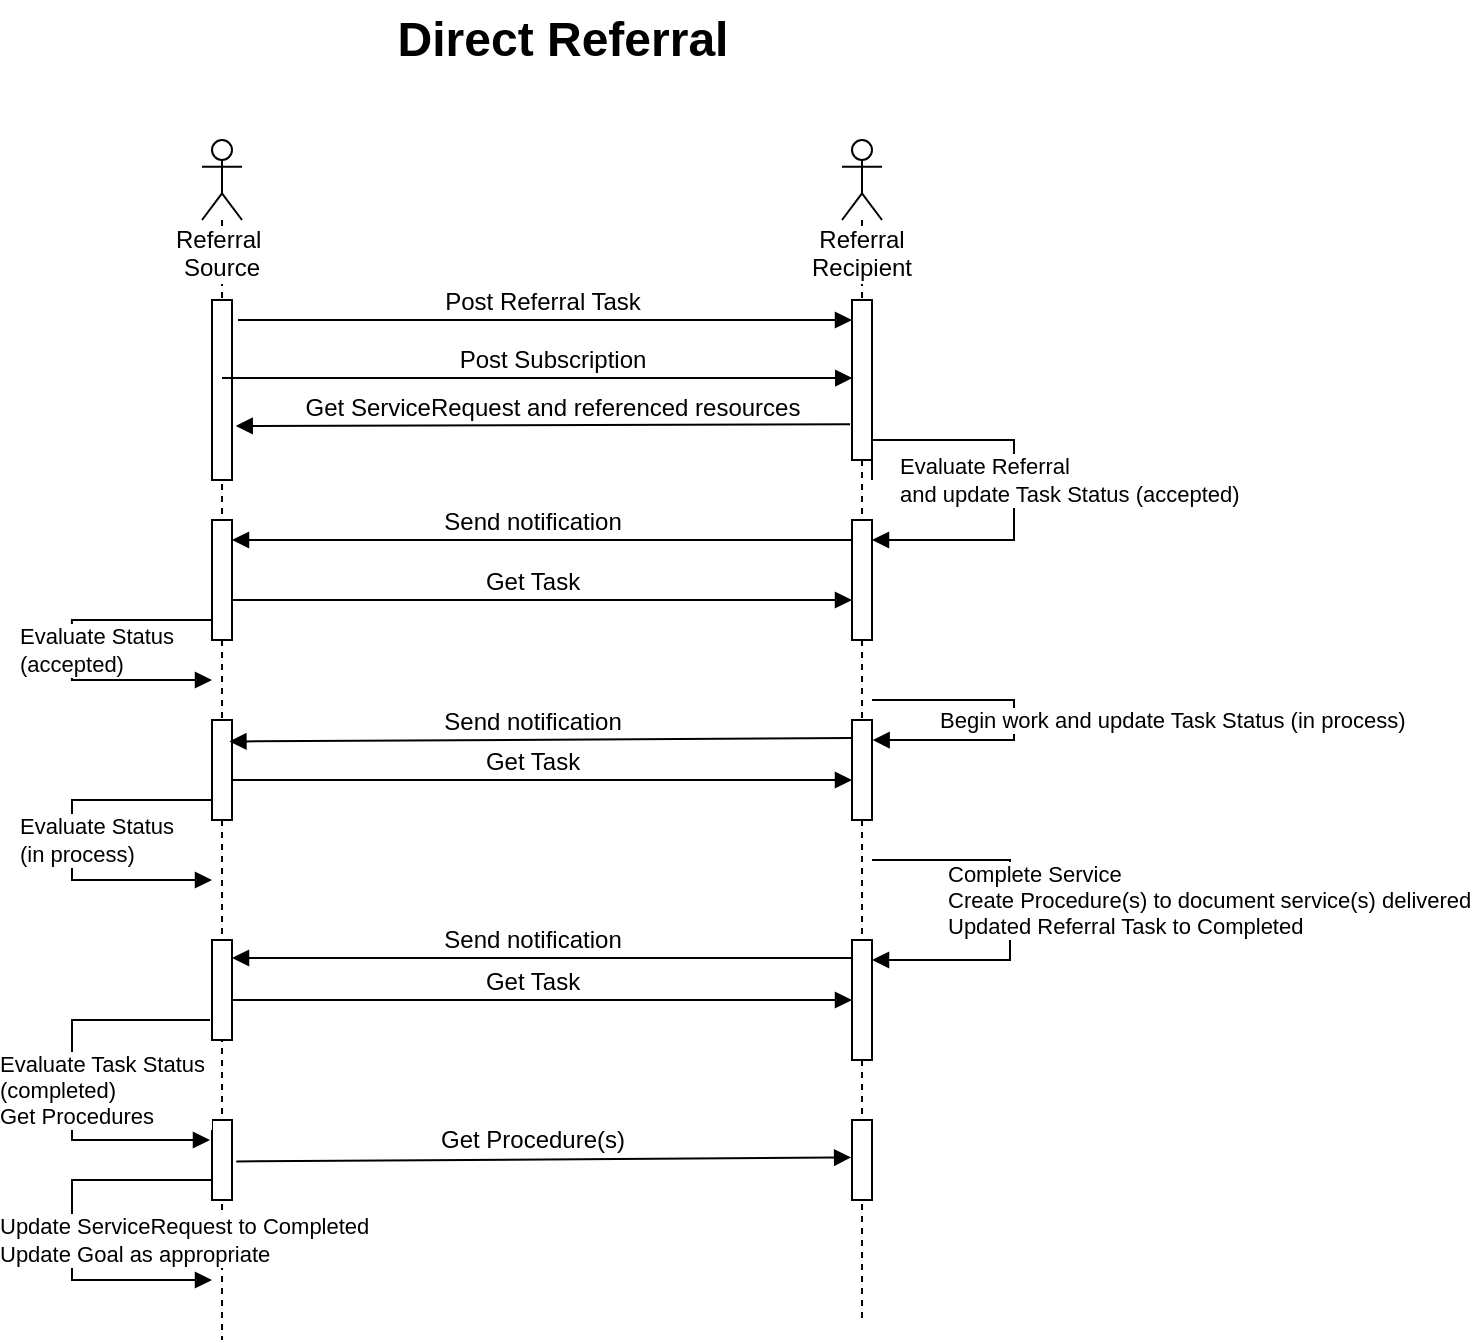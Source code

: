 <mxfile version="15.4.0" type="device" pages="7"><diagram name="Msg DME w Int" id="o13VqyM-YGy9et0jzcdD"><mxGraphModel dx="759" dy="439" grid="1" gridSize="10" guides="1" tooltips="1" connect="1" arrows="1" fold="1" page="1" pageScale="1" pageWidth="1100" pageHeight="850" background="none" math="0" shadow="0"><root><mxCell id="q-0Zz30x4GNp7ZxeU6nW-0"/><mxCell id="q-0Zz30x4GNp7ZxeU6nW-1" parent="q-0Zz30x4GNp7ZxeU6nW-0"/><mxCell id="q-0Zz30x4GNp7ZxeU6nW-2" value="&lt;div&gt;Referral&amp;nbsp;&lt;/div&gt;&lt;div&gt;Source&lt;/div&gt;" style="shape=umlLifeline;participant=umlActor;perimeter=lifelinePerimeter;whiteSpace=wrap;html=1;container=1;collapsible=0;recursiveResize=0;verticalAlign=top;spacingTop=36;labelBackgroundColor=#ffffff;outlineConnect=0;align=center;" parent="q-0Zz30x4GNp7ZxeU6nW-1" vertex="1"><mxGeometry x="115" y="80" width="20" height="600" as="geometry"/></mxCell><mxCell id="yzFRQPf0tUXXA_0noDJs-15" value="" style="html=1;points=[];perimeter=orthogonalPerimeter;" parent="q-0Zz30x4GNp7ZxeU6nW-2" vertex="1"><mxGeometry x="5" y="190" width="10" height="60" as="geometry"/></mxCell><mxCell id="yzFRQPf0tUXXA_0noDJs-33" value="" style="html=1;points=[];perimeter=orthogonalPerimeter;" parent="q-0Zz30x4GNp7ZxeU6nW-2" vertex="1"><mxGeometry x="5" y="290" width="10" height="50" as="geometry"/></mxCell><mxCell id="XFhpaIMZMd9qgp5gmEGO-1" value="" style="html=1;points=[];perimeter=orthogonalPerimeter;" vertex="1" parent="q-0Zz30x4GNp7ZxeU6nW-2"><mxGeometry x="5" y="490" width="10" height="40" as="geometry"/></mxCell><mxCell id="yzFRQPf0tUXXA_0noDJs-50" value="" style="html=1;points=[];perimeter=orthogonalPerimeter;" parent="q-0Zz30x4GNp7ZxeU6nW-2" vertex="1"><mxGeometry x="5" y="400" width="10" height="50" as="geometry"/></mxCell><mxCell id="q-0Zz30x4GNp7ZxeU6nW-7" value="Referral&lt;br&gt;Recipient" style="shape=umlLifeline;participant=umlActor;perimeter=lifelinePerimeter;whiteSpace=wrap;html=1;container=1;collapsible=0;recursiveResize=0;verticalAlign=top;spacingTop=36;labelBackgroundColor=#ffffff;outlineConnect=0;" parent="q-0Zz30x4GNp7ZxeU6nW-1" vertex="1"><mxGeometry x="435" y="80" width="20" height="590" as="geometry"/></mxCell><mxCell id="q-0Zz30x4GNp7ZxeU6nW-10" value="" style="html=1;points=[];perimeter=orthogonalPerimeter;" parent="q-0Zz30x4GNp7ZxeU6nW-7" vertex="1"><mxGeometry x="5" y="190" width="10" height="60" as="geometry"/></mxCell><mxCell id="yzFRQPf0tUXXA_0noDJs-30" value="" style="html=1;points=[];perimeter=orthogonalPerimeter;" parent="q-0Zz30x4GNp7ZxeU6nW-7" vertex="1"><mxGeometry x="5" y="290" width="10" height="50" as="geometry"/></mxCell><mxCell id="XFhpaIMZMd9qgp5gmEGO-0" value="" style="html=1;points=[];perimeter=orthogonalPerimeter;" vertex="1" parent="q-0Zz30x4GNp7ZxeU6nW-7"><mxGeometry x="5" y="490" width="10" height="40" as="geometry"/></mxCell><mxCell id="yzFRQPf0tUXXA_0noDJs-48" value="" style="html=1;points=[];perimeter=orthogonalPerimeter;" parent="q-0Zz30x4GNp7ZxeU6nW-7" vertex="1"><mxGeometry x="5" y="400" width="10" height="60" as="geometry"/></mxCell><mxCell id="q-0Zz30x4GNp7ZxeU6nW-16" value="Direct Referral" style="text;strokeColor=none;fillColor=none;html=1;fontSize=24;fontStyle=1;verticalAlign=middle;align=center;" parent="q-0Zz30x4GNp7ZxeU6nW-1" vertex="1"><mxGeometry x="30" y="10" width="530" height="40" as="geometry"/></mxCell><mxCell id="xFz8H5suh5l660ZsNpI4-0" value="Evaluate Status&lt;br&gt;(accepted)" style="edgeStyle=orthogonalEdgeStyle;html=1;align=left;spacingLeft=2;endArrow=block;rounded=0;" parent="q-0Zz30x4GNp7ZxeU6nW-1" edge="1"><mxGeometry y="-30" relative="1" as="geometry"><mxPoint x="119.97" y="320" as="sourcePoint"/><Array as="points"><mxPoint x="49.97" y="320"/><mxPoint x="49.97" y="350"/><mxPoint x="119.97" y="350"/></Array><mxPoint x="119.97" y="350" as="targetPoint"/><mxPoint as="offset"/></mxGeometry></mxCell><mxCell id="yzFRQPf0tUXXA_0noDJs-7" value="" style="html=1;points=[];perimeter=orthogonalPerimeter;" parent="q-0Zz30x4GNp7ZxeU6nW-1" vertex="1"><mxGeometry x="120" y="160" width="10" height="90" as="geometry"/></mxCell><mxCell id="yzFRQPf0tUXXA_0noDJs-8" value="" style="html=1;points=[];perimeter=orthogonalPerimeter;" parent="q-0Zz30x4GNp7ZxeU6nW-1" vertex="1"><mxGeometry x="440" y="160" width="10" height="80" as="geometry"/></mxCell><mxCell id="q-0Zz30x4GNp7ZxeU6nW-4" value="&lt;span style=&quot;font-size: 12px&quot;&gt;Post Referral Task&lt;br&gt;&lt;/span&gt;" style="html=1;verticalAlign=bottom;endArrow=block;" parent="q-0Zz30x4GNp7ZxeU6nW-1" edge="1"><mxGeometry x="-0.01" width="80" relative="1" as="geometry"><mxPoint x="133" y="170" as="sourcePoint"/><mxPoint x="440" y="170" as="targetPoint"/><mxPoint as="offset"/><Array as="points"><mxPoint x="285" y="170"/></Array></mxGeometry></mxCell><mxCell id="j1VQzNpvzrfHx-Y59yeD-1" value="&lt;font style=&quot;font-size: 12px&quot;&gt;Get ServiceRequest and referenced resources&lt;br&gt;&lt;/font&gt;" style="html=1;verticalAlign=bottom;endArrow=block;exitX=-0.1;exitY=0.777;exitDx=0;exitDy=0;exitPerimeter=0;entryX=1.186;entryY=0.7;entryDx=0;entryDy=0;entryPerimeter=0;" parent="q-0Zz30x4GNp7ZxeU6nW-1" edge="1" target="yzFRQPf0tUXXA_0noDJs-7" source="yzFRQPf0tUXXA_0noDJs-8"><mxGeometry x="-0.03" width="80" relative="1" as="geometry"><mxPoint x="440" y="210" as="sourcePoint"/><mxPoint x="130" y="210" as="targetPoint"/><mxPoint as="offset"/><Array as="points"/></mxGeometry></mxCell><mxCell id="yzFRQPf0tUXXA_0noDJs-13" value="&lt;span style=&quot;font-size: 12px&quot;&gt;Post Subscription&lt;br&gt;&lt;/span&gt;" style="html=1;verticalAlign=bottom;endArrow=block;entryX=0.014;entryY=0.488;entryDx=0;entryDy=0;entryPerimeter=0;" parent="q-0Zz30x4GNp7ZxeU6nW-1" edge="1" target="yzFRQPf0tUXXA_0noDJs-8" source="q-0Zz30x4GNp7ZxeU6nW-2"><mxGeometry x="0.047" width="80" relative="1" as="geometry"><mxPoint x="130.5" y="190" as="sourcePoint"/><mxPoint x="440" y="190" as="targetPoint"/><mxPoint as="offset"/><Array as="points"/></mxGeometry></mxCell><mxCell id="yzFRQPf0tUXXA_0noDJs-14" value="Evaluate Referral&amp;nbsp;&lt;br&gt;and update Task Status (accepted)" style="edgeStyle=orthogonalEdgeStyle;html=1;align=left;spacingLeft=2;endArrow=block;rounded=0;" parent="q-0Zz30x4GNp7ZxeU6nW-1" edge="1"><mxGeometry x="-1" y="-10" relative="1" as="geometry"><mxPoint x="450" y="250" as="sourcePoint"/><Array as="points"><mxPoint x="450" y="230"/><mxPoint x="521" y="230"/><mxPoint x="521" y="280"/></Array><mxPoint x="450" y="280" as="targetPoint"/><mxPoint as="offset"/></mxGeometry></mxCell><mxCell id="yzFRQPf0tUXXA_0noDJs-16" value="&lt;font style=&quot;font-size: 12px&quot;&gt;Send notification&lt;/font&gt;" style="html=1;verticalAlign=bottom;endArrow=block;" parent="q-0Zz30x4GNp7ZxeU6nW-1" edge="1"><mxGeometry x="0.032" width="80" relative="1" as="geometry"><mxPoint x="440" y="280" as="sourcePoint"/><mxPoint x="130" y="280" as="targetPoint"/><mxPoint as="offset"/><Array as="points"/></mxGeometry></mxCell><mxCell id="yzFRQPf0tUXXA_0noDJs-17" value="&lt;span style=&quot;font-size: 12px&quot;&gt;Get Task&lt;br&gt;&lt;/span&gt;" style="html=1;verticalAlign=bottom;endArrow=block;" parent="q-0Zz30x4GNp7ZxeU6nW-1" edge="1"><mxGeometry x="-0.032" width="80" relative="1" as="geometry"><mxPoint x="130" y="310" as="sourcePoint"/><mxPoint x="440" y="310" as="targetPoint"/><mxPoint as="offset"/><Array as="points"/></mxGeometry></mxCell><mxCell id="yzFRQPf0tUXXA_0noDJs-31" value="Evaluate Status&lt;br&gt;(in process)" style="edgeStyle=orthogonalEdgeStyle;html=1;align=left;spacingLeft=2;endArrow=block;rounded=0;" parent="q-0Zz30x4GNp7ZxeU6nW-1" edge="1"><mxGeometry x="-0.0" y="-30" relative="1" as="geometry"><mxPoint x="120" y="410" as="sourcePoint"/><Array as="points"><mxPoint x="50" y="410"/><mxPoint x="50" y="450"/></Array><mxPoint x="120" y="450" as="targetPoint"/><mxPoint as="offset"/></mxGeometry></mxCell><mxCell id="yzFRQPf0tUXXA_0noDJs-34" value="&lt;font style=&quot;font-size: 12px&quot;&gt;Send notification&lt;/font&gt;" style="html=1;verticalAlign=bottom;endArrow=block;entryX=0.871;entryY=0.215;entryDx=0;entryDy=0;entryPerimeter=0;" parent="q-0Zz30x4GNp7ZxeU6nW-1" edge="1" target="yzFRQPf0tUXXA_0noDJs-33"><mxGeometry x="0.028" width="80" relative="1" as="geometry"><mxPoint x="440" y="379" as="sourcePoint"/><mxPoint x="135" y="380" as="targetPoint"/><mxPoint as="offset"/><Array as="points"/></mxGeometry></mxCell><mxCell id="yzFRQPf0tUXXA_0noDJs-35" value="&lt;span style=&quot;font-size: 12px&quot;&gt;Get Task&lt;br&gt;&lt;/span&gt;" style="html=1;verticalAlign=bottom;endArrow=block;" parent="q-0Zz30x4GNp7ZxeU6nW-1" edge="1"><mxGeometry x="-0.032" width="80" relative="1" as="geometry"><mxPoint x="130" y="400" as="sourcePoint"/><mxPoint x="440" y="400" as="targetPoint"/><mxPoint as="offset"/><Array as="points"><mxPoint x="294.5" y="400"/></Array></mxGeometry></mxCell><mxCell id="yzFRQPf0tUXXA_0noDJs-37" value="Complete Service&lt;br&gt;Create Procedure(s) to document&amp;nbsp;service(s) delivered&lt;br&gt;Updated Referral Task to Completed" style="edgeStyle=orthogonalEdgeStyle;html=1;align=left;spacingLeft=2;endArrow=block;rounded=0;" parent="q-0Zz30x4GNp7ZxeU6nW-1" edge="1"><mxGeometry x="-0.637" y="-20" relative="1" as="geometry"><mxPoint x="450" y="440" as="sourcePoint"/><Array as="points"><mxPoint x="450" y="440"/><mxPoint x="519" y="440"/><mxPoint x="519" y="490"/></Array><mxPoint x="450" y="490" as="targetPoint"/><mxPoint as="offset"/></mxGeometry></mxCell><mxCell id="yzFRQPf0tUXXA_0noDJs-49" value="Evaluate Task Status&amp;nbsp;&lt;br&gt;(completed)&lt;br&gt;Get Procedures" style="edgeStyle=orthogonalEdgeStyle;html=1;align=left;spacingLeft=2;endArrow=block;rounded=0;" parent="q-0Zz30x4GNp7ZxeU6nW-1" edge="1"><mxGeometry x="0.044" y="-40" relative="1" as="geometry"><mxPoint x="119" y="520" as="sourcePoint"/><Array as="points"><mxPoint x="50" y="520"/><mxPoint x="50" y="580"/><mxPoint x="119" y="580"/></Array><mxPoint x="119" y="580" as="targetPoint"/><mxPoint as="offset"/></mxGeometry></mxCell><mxCell id="yzFRQPf0tUXXA_0noDJs-51" value="&lt;font style=&quot;font-size: 12px&quot;&gt;Send notification&lt;/font&gt;" style="html=1;verticalAlign=bottom;endArrow=block;startArrow=none;" parent="q-0Zz30x4GNp7ZxeU6nW-1" edge="1"><mxGeometry x="0.032" width="80" relative="1" as="geometry"><mxPoint x="440" y="489" as="sourcePoint"/><mxPoint x="130" y="489" as="targetPoint"/><mxPoint as="offset"/><Array as="points"><mxPoint x="370" y="489"/></Array></mxGeometry></mxCell><mxCell id="yzFRQPf0tUXXA_0noDJs-52" value="&lt;span style=&quot;font-size: 12px&quot;&gt;Get Task&lt;br&gt;&lt;/span&gt;" style="html=1;verticalAlign=bottom;endArrow=block;" parent="q-0Zz30x4GNp7ZxeU6nW-1" edge="1"><mxGeometry x="-0.032" width="80" relative="1" as="geometry"><mxPoint x="130" y="510" as="sourcePoint"/><mxPoint x="440" y="510" as="targetPoint"/><mxPoint as="offset"/><Array as="points"><mxPoint x="294.5" y="510"/></Array></mxGeometry></mxCell><mxCell id="yzFRQPf0tUXXA_0noDJs-56" value="&lt;span style=&quot;font-size: 12px&quot;&gt;Get Procedure(s)&lt;br&gt;&lt;/span&gt;" style="html=1;verticalAlign=bottom;endArrow=block;entryX=-0.043;entryY=0.468;entryDx=0;entryDy=0;entryPerimeter=0;exitX=1.214;exitY=0.518;exitDx=0;exitDy=0;exitPerimeter=0;" parent="q-0Zz30x4GNp7ZxeU6nW-1" source="XFhpaIMZMd9qgp5gmEGO-1" target="XFhpaIMZMd9qgp5gmEGO-0" edge="1"><mxGeometry x="-0.038" y="1" width="80" relative="1" as="geometry"><mxPoint x="140" y="639" as="sourcePoint"/><mxPoint x="440" y="590" as="targetPoint"/><mxPoint as="offset"/><Array as="points"/></mxGeometry></mxCell><mxCell id="yzFRQPf0tUXXA_0noDJs-59" value="Update ServiceRequest to Completed&lt;br&gt;Update Goal as appropriate" style="edgeStyle=orthogonalEdgeStyle;html=1;align=left;spacingLeft=2;endArrow=block;rounded=0;" parent="q-0Zz30x4GNp7ZxeU6nW-1" edge="1"><mxGeometry x="0.052" y="-40" relative="1" as="geometry"><mxPoint x="120" y="600" as="sourcePoint"/><Array as="points"><mxPoint x="50" y="600"/><mxPoint x="50" y="650"/></Array><mxPoint x="120" y="650" as="targetPoint"/><mxPoint as="offset"/></mxGeometry></mxCell><mxCell id="q1_0MF8--UFvRciSANsd-1" value="Begin work and&amp;nbsp;update Task Status (in process)" style="edgeStyle=orthogonalEdgeStyle;html=1;align=left;spacingLeft=2;endArrow=block;rounded=0;entryX=0.933;entryY=0.167;entryDx=0;entryDy=0;entryPerimeter=0;" parent="q-0Zz30x4GNp7ZxeU6nW-1" edge="1"><mxGeometry x="-0.629" y="-10" relative="1" as="geometry"><mxPoint x="450" y="360" as="sourcePoint"/><Array as="points"><mxPoint x="450" y="360"/><mxPoint x="521" y="360"/><mxPoint x="521" y="380"/></Array><mxPoint x="450.33" y="380.02" as="targetPoint"/><mxPoint as="offset"/></mxGeometry></mxCell><mxCell id="2OIm_xXhBGg0hgV0b1hD-9" value="" style="html=1;verticalAlign=bottom;endArrow=none;" parent="q-0Zz30x4GNp7ZxeU6nW-1" target="yzFRQPf0tUXXA_0noDJs-48" edge="1"><mxGeometry x="0.032" y="10" width="80" relative="1" as="geometry"><mxPoint x="440" y="530.5" as="sourcePoint"/><mxPoint x="130" y="530.5" as="targetPoint"/><mxPoint as="offset"/><Array as="points"/></mxGeometry></mxCell></root></mxGraphModel></diagram><diagram name="Msg DME Orders" id="FKNyMk-Ry-CAGWlKUuON"><mxGraphModel dx="2062" dy="1155" grid="1" gridSize="10" guides="1" tooltips="1" connect="1" arrows="1" fold="1" page="1" pageScale="1" pageWidth="1100" pageHeight="850" background="none" math="0" shadow="0"><root><mxCell id="Jh6G--hu5eTNjkCwxlZ0-0"/><mxCell id="Jh6G--hu5eTNjkCwxlZ0-1" parent="Jh6G--hu5eTNjkCwxlZ0-0"/><mxCell id="A3xCP1QDHlChLO6Ih4bv-0" value="Business&lt;br&gt;Process" style="edgeStyle=orthogonalEdgeStyle;html=1;align=left;spacingLeft=2;endArrow=block;rounded=0;exitX=0.6;exitY=0.441;exitDx=0;exitDy=0;exitPerimeter=0;" parent="Jh6G--hu5eTNjkCwxlZ0-1" edge="1"><mxGeometry x="-0.078" y="-9" relative="1" as="geometry"><mxPoint x="125" y="404.24" as="sourcePoint"/><Array as="points"><mxPoint x="125" y="400"/><mxPoint x="60" y="400"/><mxPoint x="60" y="427"/></Array><mxPoint x="114" y="427" as="targetPoint"/><mxPoint x="9" y="-9" as="offset"/></mxGeometry></mxCell><mxCell id="Jh6G--hu5eTNjkCwxlZ0-2" value="&lt;div&gt;EHR&lt;/div&gt;" style="shape=umlLifeline;participant=umlActor;perimeter=lifelinePerimeter;whiteSpace=wrap;html=1;container=1;collapsible=0;recursiveResize=0;verticalAlign=top;spacingTop=36;labelBackgroundColor=#ffffff;outlineConnect=0;align=center;" parent="Jh6G--hu5eTNjkCwxlZ0-1" vertex="1"><mxGeometry x="110" y="80" width="20" height="419" as="geometry"/></mxCell><mxCell id="Jh6G--hu5eTNjkCwxlZ0-3" value="" style="html=1;points=[];perimeter=orthogonalPerimeter;" parent="Jh6G--hu5eTNjkCwxlZ0-2" vertex="1"><mxGeometry x="5" y="80" width="10" height="80" as="geometry"/></mxCell><mxCell id="Jh6G--hu5eTNjkCwxlZ0-4" value="&lt;span style=&quot;font-size: 12px&quot;&gt;New Order Message&lt;br&gt;&lt;/span&gt;" style="html=1;verticalAlign=bottom;endArrow=block;" parent="Jh6G--hu5eTNjkCwxlZ0-2" edge="1"><mxGeometry x="-0.018" width="80" relative="1" as="geometry"><mxPoint x="17" y="94" as="sourcePoint"/><mxPoint x="326.5" y="94" as="targetPoint"/><mxPoint as="offset"/><Array as="points"><mxPoint x="169" y="94"/></Array></mxGeometry></mxCell><mxCell id="Jh6G--hu5eTNjkCwxlZ0-5" value="" style="html=1;points=[];perimeter=orthogonalPerimeter;" parent="Jh6G--hu5eTNjkCwxlZ0-2" vertex="1"><mxGeometry x="5" y="232" width="10" height="45" as="geometry"/></mxCell><mxCell id="Jh6G--hu5eTNjkCwxlZ0-6" value="" style="html=1;points=[];perimeter=orthogonalPerimeter;" parent="Jh6G--hu5eTNjkCwxlZ0-2" vertex="1"><mxGeometry x="5" y="320" width="10" height="87" as="geometry"/></mxCell><mxCell id="Jh6G--hu5eTNjkCwxlZ0-11" value="Supplier" style="shape=umlLifeline;participant=umlActor;perimeter=lifelinePerimeter;whiteSpace=wrap;html=1;container=1;collapsible=0;recursiveResize=0;verticalAlign=top;spacingTop=36;labelBackgroundColor=#ffffff;outlineConnect=0;" parent="Jh6G--hu5eTNjkCwxlZ0-1" vertex="1"><mxGeometry x="430" y="80" width="20" height="419" as="geometry"/></mxCell><mxCell id="Jh6G--hu5eTNjkCwxlZ0-12" value="" style="html=1;points=[];perimeter=orthogonalPerimeter;" parent="Jh6G--hu5eTNjkCwxlZ0-11" vertex="1"><mxGeometry x="5" y="200" width="10" height="74" as="geometry"/></mxCell><mxCell id="Jh6G--hu5eTNjkCwxlZ0-13" value="" style="html=1;points=[];perimeter=orthogonalPerimeter;" parent="Jh6G--hu5eTNjkCwxlZ0-11" vertex="1"><mxGeometry x="5" y="80" width="10" height="80" as="geometry"/></mxCell><mxCell id="Jh6G--hu5eTNjkCwxlZ0-14" value="" style="html=1;points=[];perimeter=orthogonalPerimeter;" parent="Jh6G--hu5eTNjkCwxlZ0-11" vertex="1"><mxGeometry x="5" y="319" width="10" height="86" as="geometry"/></mxCell><mxCell id="Jh6G--hu5eTNjkCwxlZ0-15" value="Business Process" style="edgeStyle=orthogonalEdgeStyle;html=1;align=left;spacingLeft=2;endArrow=block;rounded=0;entryX=1.34;entryY=0.357;entryDx=0;entryDy=0;entryPerimeter=0;" parent="Jh6G--hu5eTNjkCwxlZ0-11" target="Jh6G--hu5eTNjkCwxlZ0-12" edge="1"><mxGeometry x="-0.006" y="-60" relative="1" as="geometry"><mxPoint x="9.5" y="200" as="sourcePoint"/><Array as="points"><mxPoint x="90" y="200"/><mxPoint x="90" y="226"/></Array><mxPoint x="23" y="160" as="targetPoint"/><mxPoint as="offset"/></mxGeometry></mxCell><mxCell id="Jh6G--hu5eTNjkCwxlZ0-16" value="DME Orders (messaging)" style="text;strokeColor=none;fillColor=none;html=1;fontSize=24;fontStyle=1;verticalAlign=middle;align=center;" parent="Jh6G--hu5eTNjkCwxlZ0-1" vertex="1"><mxGeometry x="210" y="30" width="100" height="40" as="geometry"/></mxCell><mxCell id="Jh6G--hu5eTNjkCwxlZ0-17" value="&lt;font style=&quot;font-size: 12px&quot;&gt;Acknowledgement (Sync Response)&lt;/font&gt;" style="html=1;verticalAlign=bottom;endArrow=block;" parent="Jh6G--hu5eTNjkCwxlZ0-1" edge="1"><mxGeometry x="-0.127" width="80" relative="1" as="geometry"><mxPoint x="435" y="200" as="sourcePoint"/><mxPoint x="125" y="200" as="targetPoint"/><mxPoint as="offset"/><Array as="points"><mxPoint x="375" y="200"/></Array></mxGeometry></mxCell><mxCell id="Jh6G--hu5eTNjkCwxlZ0-21" style="edgeStyle=orthogonalEdgeStyle;rounded=0;orthogonalLoop=1;jettySize=auto;html=1;" parent="Jh6G--hu5eTNjkCwxlZ0-1" edge="1"><mxGeometry relative="1" as="geometry"><mxPoint x="125" y="320.29" as="targetPoint"/><Array as="points"><mxPoint x="350" y="320.29"/><mxPoint x="350" y="320.29"/></Array><mxPoint x="435" y="320.29" as="sourcePoint"/></mxGeometry></mxCell><mxCell id="Jh6G--hu5eTNjkCwxlZ0-22" value="Order response or update" style="text;html=1;align=center;verticalAlign=middle;resizable=0;points=[];labelBackgroundColor=#ffffff;" parent="Jh6G--hu5eTNjkCwxlZ0-21" vertex="1" connectable="0"><mxGeometry x="0.325" y="-1" relative="1" as="geometry"><mxPoint x="41" y="-8.02" as="offset"/></mxGeometry></mxCell><mxCell id="Jh6G--hu5eTNjkCwxlZ0-25" value="" style="html=1;verticalAlign=bottom;endArrow=block;" parent="Jh6G--hu5eTNjkCwxlZ0-1" edge="1"><mxGeometry x="0.034" y="-50" width="80" relative="1" as="geometry"><mxPoint x="124" y="352" as="sourcePoint"/><mxPoint x="437.5" y="352" as="targetPoint"/><mxPoint as="offset"/><Array as="points"><mxPoint x="278" y="352"/></Array></mxGeometry></mxCell><mxCell id="Jh6G--hu5eTNjkCwxlZ0-26" value="Acknowledgement (Sync)" style="text;html=1;align=center;verticalAlign=middle;resizable=0;points=[];labelBackgroundColor=#ffffff;" parent="Jh6G--hu5eTNjkCwxlZ0-25" vertex="1" connectable="0"><mxGeometry x="-0.082" y="-5" relative="1" as="geometry"><mxPoint y="-15" as="offset"/></mxGeometry></mxCell><mxCell id="Jh6G--hu5eTNjkCwxlZ0-37" value="&lt;span style=&quot;font-size: 12px&quot;&gt;Order update&lt;br&gt;&lt;/span&gt;" style="html=1;verticalAlign=bottom;endArrow=block;" parent="Jh6G--hu5eTNjkCwxlZ0-1" edge="1"><mxGeometry x="-0.018" width="80" relative="1" as="geometry"><mxPoint x="125.5" y="434" as="sourcePoint"/><mxPoint x="435" y="434" as="targetPoint"/><mxPoint as="offset"/><Array as="points"><mxPoint x="277.5" y="434"/></Array></mxGeometry></mxCell><mxCell id="Jh6G--hu5eTNjkCwxlZ0-38" value="&lt;font style=&quot;font-size: 12px&quot;&gt;Acknowledgement (Sync Response)&lt;/font&gt;" style="html=1;verticalAlign=bottom;endArrow=block;" parent="Jh6G--hu5eTNjkCwxlZ0-1" edge="1"><mxGeometry x="-0.127" width="80" relative="1" as="geometry"><mxPoint x="435.5" y="455" as="sourcePoint"/><mxPoint x="125.5" y="455" as="targetPoint"/><mxPoint as="offset"/><Array as="points"><mxPoint x="375.5" y="455"/></Array></mxGeometry></mxCell></root></mxGraphModel></diagram><diagram id="gLULKpEim6t20nJuBvQY" name="FHIR DME w Int"><mxGraphModel dx="2062" dy="1155" grid="1" gridSize="10" guides="1" tooltips="1" connect="1" arrows="1" fold="1" page="1" pageScale="1" pageWidth="1100" pageHeight="850" background="none" math="0" shadow="0"><root><mxCell id="0"/><mxCell id="1" parent="0"/><mxCell id="iEW9jCHMXrF5C3oe55l6-1" value="&lt;div&gt;EHR&lt;/div&gt;" style="shape=umlLifeline;participant=umlActor;perimeter=lifelinePerimeter;whiteSpace=wrap;html=1;container=1;collapsible=0;recursiveResize=0;verticalAlign=top;spacingTop=36;labelBackgroundColor=#ffffff;outlineConnect=0;align=center;" parent="1" vertex="1"><mxGeometry x="110" y="80" width="20" height="520" as="geometry"/></mxCell><mxCell id="iEW9jCHMXrF5C3oe55l6-4" value="" style="html=1;points=[];perimeter=orthogonalPerimeter;" parent="iEW9jCHMXrF5C3oe55l6-1" vertex="1"><mxGeometry x="5" y="90" width="10" height="120" as="geometry"/></mxCell><mxCell id="iEW9jCHMXrF5C3oe55l6-6" value="&lt;font style=&quot;font-size: 12px&quot;&gt;Create new Task resource&lt;/font&gt;" style="html=1;verticalAlign=bottom;endArrow=block;" parent="iEW9jCHMXrF5C3oe55l6-1" edge="1"><mxGeometry x="-0.018" y="4" width="80" relative="1" as="geometry"><mxPoint x="18" y="94" as="sourcePoint"/><mxPoint x="327.5" y="94" as="targetPoint"/><mxPoint as="offset"/></mxGeometry></mxCell><mxCell id="iEW9jCHMXrF5C3oe55l6-29" value="" style="html=1;points=[];perimeter=orthogonalPerimeter;" parent="iEW9jCHMXrF5C3oe55l6-1" vertex="1"><mxGeometry x="5" y="290" width="10" height="70" as="geometry"/></mxCell><mxCell id="iEW9jCHMXrF5C3oe55l6-32" value="" style="html=1;points=[];perimeter=orthogonalPerimeter;" parent="iEW9jCHMXrF5C3oe55l6-1" vertex="1"><mxGeometry x="5" y="392" width="10" height="98" as="geometry"/></mxCell><mxCell id="iEW9jCHMXrF5C3oe55l6-2" value="Intermediary" style="shape=umlLifeline;participant=umlActor;perimeter=lifelinePerimeter;whiteSpace=wrap;html=1;container=1;collapsible=0;recursiveResize=0;verticalAlign=top;spacingTop=36;labelBackgroundColor=#ffffff;outlineConnect=0;" parent="1" vertex="1"><mxGeometry x="430" y="80" width="20" height="520" as="geometry"/></mxCell><mxCell id="iEW9jCHMXrF5C3oe55l6-5" value="" style="html=1;points=[];perimeter=orthogonalPerimeter;" parent="iEW9jCHMXrF5C3oe55l6-2" vertex="1"><mxGeometry x="5" y="90" width="10" height="119" as="geometry"/></mxCell><mxCell id="iEW9jCHMXrF5C3oe55l6-20" value="" style="html=1;points=[];perimeter=orthogonalPerimeter;" parent="iEW9jCHMXrF5C3oe55l6-2" vertex="1"><mxGeometry x="5" y="403" width="10" height="87" as="geometry"/></mxCell><mxCell id="iEW9jCHMXrF5C3oe55l6-25" value="" style="html=1;points=[];perimeter=orthogonalPerimeter;" parent="iEW9jCHMXrF5C3oe55l6-2" vertex="1"><mxGeometry x="6" y="263" width="10" height="97" as="geometry"/></mxCell><mxCell id="iEW9jCHMXrF5C3oe55l6-3" value="Supplier" style="shape=umlLifeline;participant=umlActor;perimeter=lifelinePerimeter;whiteSpace=wrap;html=1;container=1;collapsible=0;recursiveResize=0;verticalAlign=top;spacingTop=36;labelBackgroundColor=#ffffff;outlineConnect=0;" parent="1" vertex="1"><mxGeometry x="750" y="80" width="20" height="520" as="geometry"/></mxCell><mxCell id="iEW9jCHMXrF5C3oe55l6-13" value="" style="html=1;points=[];perimeter=orthogonalPerimeter;" parent="iEW9jCHMXrF5C3oe55l6-3" vertex="1"><mxGeometry x="5" y="226" width="10" height="134" as="geometry"/></mxCell><mxCell id="iEW9jCHMXrF5C3oe55l6-14" value="Business&lt;br&gt;Process" style="edgeStyle=orthogonalEdgeStyle;html=1;align=left;spacingLeft=2;endArrow=block;rounded=0;" parent="iEW9jCHMXrF5C3oe55l6-3" edge="1"><mxGeometry x="-0.006" y="-60" relative="1" as="geometry"><mxPoint x="9" y="226" as="sourcePoint"/><Array as="points"><mxPoint x="80" y="226"/><mxPoint x="80" y="253"/></Array><mxPoint x="17" y="253" as="targetPoint"/><mxPoint as="offset"/></mxGeometry></mxCell><mxCell id="iEW9jCHMXrF5C3oe55l6-15" value="" style="html=1;points=[];perimeter=orthogonalPerimeter;" parent="iEW9jCHMXrF5C3oe55l6-3" vertex="1"><mxGeometry x="5" y="100" width="10" height="108" as="geometry"/></mxCell><mxCell id="iEW9jCHMXrF5C3oe55l6-18" value="" style="html=1;points=[];perimeter=orthogonalPerimeter;" parent="iEW9jCHMXrF5C3oe55l6-3" vertex="1"><mxGeometry x="5" y="397" width="10" height="94" as="geometry"/></mxCell><mxCell id="iEW9jCHMXrF5C3oe55l6-7" value="DME Ordering With Intermediary" style="text;strokeColor=none;fillColor=none;html=1;fontSize=24;fontStyle=1;verticalAlign=middle;align=center;" parent="1" vertex="1"><mxGeometry x="160" y="10" width="100" height="40" as="geometry"/></mxCell><mxCell id="iEW9jCHMXrF5C3oe55l6-9" value="&lt;span style=&quot;font-size: 12px&quot;&gt;Get Device/Service/Med request&lt;/span&gt;&lt;br style=&quot;font-size: 12px&quot;&gt;&lt;span style=&quot;font-size: 12px&quot;&gt;&amp;nbsp;and relevant resources&lt;/span&gt;" style="html=1;verticalAlign=bottom;endArrow=block;" parent="1" edge="1"><mxGeometry x="-0.064" width="80" relative="1" as="geometry"><mxPoint x="756" y="274" as="sourcePoint"/><mxPoint x="446" y="274" as="targetPoint"/><mxPoint as="offset"/><Array as="points"><mxPoint x="696" y="274"/></Array></mxGeometry></mxCell><mxCell id="iEW9jCHMXrF5C3oe55l6-10" value="&lt;font style=&quot;font-size: 12px&quot;&gt;Get Device/Service/Med request&lt;br&gt;&amp;nbsp;and relevant resources&lt;/font&gt;" style="html=1;verticalAlign=bottom;endArrow=block;" parent="1" edge="1"><mxGeometry x="-0.127" width="80" relative="1" as="geometry"><mxPoint x="434" y="274" as="sourcePoint"/><mxPoint x="124" y="274" as="targetPoint"/><mxPoint as="offset"/><Array as="points"><mxPoint x="374" y="274"/></Array></mxGeometry></mxCell><mxCell id="iEW9jCHMXrF5C3oe55l6-27" value="" style="edgeStyle=orthogonalEdgeStyle;rounded=0;orthogonalLoop=1;jettySize=auto;html=1;exitX=0.4;exitY=0.163;exitDx=0;exitDy=0;exitPerimeter=0;" parent="1" edge="1"><mxGeometry relative="1" as="geometry"><mxPoint x="436" y="382.04" as="sourcePoint"/><mxPoint x="126" y="381" as="targetPoint"/><Array as="points"><mxPoint x="436" y="381"/></Array></mxGeometry></mxCell><mxCell id="9bxLb6tHjHwU7dcksBUL-5" value="Notification (Task.id)" style="text;html=1;align=center;verticalAlign=middle;resizable=0;points=[];" parent="iEW9jCHMXrF5C3oe55l6-27" vertex="1" connectable="0"><mxGeometry x="0.119" y="-1" relative="1" as="geometry"><mxPoint x="15.96" y="-11" as="offset"/></mxGeometry></mxCell><mxCell id="iEW9jCHMXrF5C3oe55l6-36" style="edgeStyle=orthogonalEdgeStyle;rounded=0;orthogonalLoop=1;jettySize=auto;html=1;" parent="1" edge="1"><mxGeometry relative="1" as="geometry"><mxPoint x="445" y="373" as="targetPoint"/><Array as="points"><mxPoint x="670" y="373"/><mxPoint x="670" y="373"/></Array><mxPoint x="755" y="373" as="sourcePoint"/></mxGeometry></mxCell><mxCell id="iEW9jCHMXrF5C3oe55l6-39" value="Update Task (status, businessStatus,&lt;br&gt;statusReason, output, etc.)" style="text;html=1;align=center;verticalAlign=middle;resizable=0;points=[];labelBackgroundColor=#ffffff;" parent="iEW9jCHMXrF5C3oe55l6-36" vertex="1" connectable="0"><mxGeometry x="0.325" y="-1" relative="1" as="geometry"><mxPoint x="41" y="-8.02" as="offset"/></mxGeometry></mxCell><mxCell id="iEW9jCHMXrF5C3oe55l6-50" value="" style="html=1;verticalAlign=bottom;endArrow=block;" parent="1" edge="1"><mxGeometry x="0.034" y="-50" width="80" relative="1" as="geometry"><mxPoint x="127" y="398" as="sourcePoint"/><mxPoint x="435.5" y="398" as="targetPoint"/><mxPoint as="offset"/><Array as="points"><mxPoint x="276" y="398"/></Array></mxGeometry></mxCell><mxCell id="iEW9jCHMXrF5C3oe55l6-51" value="Get Task" style="text;html=1;align=center;verticalAlign=middle;resizable=0;points=[];labelBackgroundColor=#ffffff;" parent="iEW9jCHMXrF5C3oe55l6-50" vertex="1" connectable="0"><mxGeometry x="-0.082" y="-5" relative="1" as="geometry"><mxPoint y="-15" as="offset"/></mxGeometry></mxCell><mxCell id="9bxLb6tHjHwU7dcksBUL-1" value="&lt;font style=&quot;font-size: 12px&quot;&gt;Update Task.status = received&lt;/font&gt;" style="html=1;verticalAlign=bottom;endArrow=block;" parent="1" edge="1"><mxGeometry width="80" relative="1" as="geometry"><mxPoint x="755" y="222" as="sourcePoint"/><mxPoint x="445" y="222" as="targetPoint"/><mxPoint as="offset"/><Array as="points"/></mxGeometry></mxCell><mxCell id="9bxLb6tHjHwU7dcksBUL-3" value="&lt;font style=&quot;font-size: 12px&quot;&gt;Notification (Task.id)&lt;/font&gt;" style="html=1;verticalAlign=bottom;endArrow=block;" parent="1" edge="1"><mxGeometry x="-0.127" width="80" relative="1" as="geometry"><mxPoint x="434" y="225" as="sourcePoint"/><mxPoint x="124" y="225" as="targetPoint"/><mxPoint as="offset"/><Array as="points"><mxPoint x="374" y="225"/></Array></mxGeometry></mxCell><mxCell id="9bxLb6tHjHwU7dcksBUL-7" value="" style="html=1;verticalAlign=bottom;endArrow=block;" parent="1" edge="1"><mxGeometry x="0.034" y="-50" width="80" relative="1" as="geometry"><mxPoint x="126" y="241" as="sourcePoint"/><mxPoint x="434.5" y="241" as="targetPoint"/><mxPoint as="offset"/><Array as="points"><mxPoint x="275" y="241"/></Array></mxGeometry></mxCell><mxCell id="9bxLb6tHjHwU7dcksBUL-8" value="Get Task" style="text;html=1;align=center;verticalAlign=middle;resizable=0;points=[];labelBackgroundColor=#ffffff;" parent="9bxLb6tHjHwU7dcksBUL-7" vertex="1" connectable="0"><mxGeometry x="-0.082" y="-5" relative="1" as="geometry"><mxPoint y="-15" as="offset"/></mxGeometry></mxCell><mxCell id="331NCxE75R52KwiKOp5M-3" style="edgeStyle=orthogonalEdgeStyle;rounded=0;orthogonalLoop=1;jettySize=auto;html=1;" parent="1" edge="1"><mxGeometry relative="1" as="geometry"><mxPoint x="445" y="343" as="targetPoint"/><Array as="points"><mxPoint x="670" y="343"/><mxPoint x="670" y="343"/></Array><mxPoint x="755" y="343" as="sourcePoint"/></mxGeometry></mxCell><mxCell id="331NCxE75R52KwiKOp5M-4" value="Get Task to verify currency of order" style="text;html=1;align=center;verticalAlign=middle;resizable=0;points=[];labelBackgroundColor=#ffffff;" parent="331NCxE75R52KwiKOp5M-3" vertex="1" connectable="0"><mxGeometry x="0.325" y="-1" relative="1" as="geometry"><mxPoint x="41" y="-8.02" as="offset"/></mxGeometry></mxCell><mxCell id="HlUHUsnIVzEgDCMi7B-m-1" value="&lt;font style=&quot;font-size: 12px&quot;&gt;Subscribe to newly created Task resource&lt;/font&gt;" style="html=1;verticalAlign=bottom;endArrow=block;" parent="1" edge="1"><mxGeometry x="-0.005" width="80" relative="1" as="geometry"><mxPoint x="126" y="194" as="sourcePoint"/><mxPoint x="435.5" y="194" as="targetPoint"/><mxPoint as="offset"/></mxGeometry></mxCell><mxCell id="DJDTlustu8GqBmqf1u4Q-1" value="" style="html=1;verticalAlign=bottom;endArrow=block;" parent="1" edge="1"><mxGeometry x="0.034" y="-50" width="80" relative="1" as="geometry"><mxPoint x="446" y="180" as="sourcePoint"/><mxPoint x="754.5" y="180" as="targetPoint"/><mxPoint as="offset"/><Array as="points"><mxPoint x="595" y="180"/></Array></mxGeometry></mxCell><mxCell id="DJDTlustu8GqBmqf1u4Q-2" value="Notification (Task.id)" style="text;html=1;align=center;verticalAlign=middle;resizable=0;points=[];labelBackgroundColor=#ffffff;" parent="DJDTlustu8GqBmqf1u4Q-1" vertex="1" connectable="0"><mxGeometry x="-0.082" y="-5" relative="1" as="geometry"><mxPoint y="-15" as="offset"/></mxGeometry></mxCell><mxCell id="t5cGAuy085wDR1dffu0X-1" value="&lt;font style=&quot;font-size: 12px&quot;&gt;Get Task&lt;/font&gt;" style="html=1;verticalAlign=bottom;endArrow=block;entryX=1.1;entryY=0.275;entryDx=0;entryDy=0;entryPerimeter=0;" parent="1" edge="1"><mxGeometry x="0.003" width="80" relative="1" as="geometry"><mxPoint x="755" y="200" as="sourcePoint"/><mxPoint x="446" y="200" as="targetPoint"/><mxPoint as="offset"/><Array as="points"/></mxGeometry></mxCell><mxCell id="t5cGAuy085wDR1dffu0X-3" value="" style="html=1;verticalAlign=bottom;endArrow=block;" parent="1" target="iEW9jCHMXrF5C3oe55l6-1" edge="1"><mxGeometry x="0.034" y="-50" width="80" relative="1" as="geometry"><mxPoint x="435" y="484" as="sourcePoint"/><mxPoint x="434.5" y="484" as="targetPoint"/><mxPoint as="offset"/><Array as="points"><mxPoint x="275" y="484"/></Array></mxGeometry></mxCell><mxCell id="t5cGAuy085wDR1dffu0X-4" value="Get Task to verify currency of order" style="text;html=1;align=center;verticalAlign=middle;resizable=0;points=[];labelBackgroundColor=#ffffff;" parent="t5cGAuy085wDR1dffu0X-3" vertex="1" connectable="0"><mxGeometry x="-0.082" y="-5" relative="1" as="geometry"><mxPoint x="-10" y="-15" as="offset"/></mxGeometry></mxCell><mxCell id="t5cGAuy085wDR1dffu0X-5" value="" style="html=1;verticalAlign=bottom;endArrow=block;" parent="1" edge="1"><mxGeometry x="0.034" y="-50" width="80" relative="1" as="geometry"><mxPoint x="125" y="431" as="sourcePoint"/><mxPoint x="433.5" y="431" as="targetPoint"/><mxPoint as="offset"/><Array as="points"><mxPoint x="274" y="431"/></Array></mxGeometry></mxCell><mxCell id="t5cGAuy085wDR1dffu0X-6" value="Get additional resources from Supplier (if necessary)" style="text;html=1;align=center;verticalAlign=middle;resizable=0;points=[];labelBackgroundColor=#ffffff;" parent="t5cGAuy085wDR1dffu0X-5" vertex="1" connectable="0"><mxGeometry x="-0.082" y="-5" relative="1" as="geometry"><mxPoint x="13" y="-15" as="offset"/></mxGeometry></mxCell><mxCell id="t5cGAuy085wDR1dffu0X-7" value="" style="html=1;verticalAlign=bottom;endArrow=block;entryX=0.4;entryY=0.917;entryDx=0;entryDy=0;entryPerimeter=0;" parent="1" edge="1"><mxGeometry x="0.034" y="-50" width="80" relative="1" as="geometry"><mxPoint x="447" y="434" as="sourcePoint"/><mxPoint x="759" y="433.953" as="targetPoint"/><mxPoint as="offset"/><Array as="points"><mxPoint x="607" y="434"/></Array></mxGeometry></mxCell><mxCell id="t5cGAuy085wDR1dffu0X-8" value="Get additional resources from Supplier (if necessary)" style="text;html=1;align=center;verticalAlign=middle;resizable=0;points=[];labelBackgroundColor=#ffffff;" parent="t5cGAuy085wDR1dffu0X-7" vertex="1" connectable="0"><mxGeometry x="-0.082" y="-5" relative="1" as="geometry"><mxPoint x="10" y="-14" as="offset"/></mxGeometry></mxCell><mxCell id="KrqaogsvSb-dU6W4ye6g-1" value="" style="html=1;verticalAlign=bottom;endArrow=block;" parent="1" edge="1"><mxGeometry x="0.034" y="-50" width="80" relative="1" as="geometry"><mxPoint x="126.5" y="504" as="sourcePoint"/><mxPoint x="435" y="504" as="targetPoint"/><mxPoint as="offset"/><Array as="points"><mxPoint x="275.5" y="504"/></Array></mxGeometry></mxCell><mxCell id="KrqaogsvSb-dU6W4ye6g-2" value="Update Task (status, businessStatus, input, etc.)" style="text;html=1;align=center;verticalAlign=middle;resizable=0;points=[];labelBackgroundColor=#ffffff;" parent="KrqaogsvSb-dU6W4ye6g-1" vertex="1" connectable="0"><mxGeometry x="-0.082" y="-5" relative="1" as="geometry"><mxPoint y="-15" as="offset"/></mxGeometry></mxCell><mxCell id="KrqaogsvSb-dU6W4ye6g-3" value="" style="html=1;verticalAlign=bottom;endArrow=block;" parent="1" edge="1"><mxGeometry x="0.034" y="-50" width="80" relative="1" as="geometry"><mxPoint x="446.5" y="510" as="sourcePoint"/><mxPoint x="755" y="510" as="targetPoint"/><mxPoint as="offset"/><Array as="points"><mxPoint x="595.5" y="510"/></Array></mxGeometry></mxCell><mxCell id="KrqaogsvSb-dU6W4ye6g-4" value="Notification (Task.id)" style="text;html=1;align=center;verticalAlign=middle;resizable=0;points=[];labelBackgroundColor=#ffffff;" parent="KrqaogsvSb-dU6W4ye6g-3" vertex="1" connectable="0"><mxGeometry x="-0.082" y="-5" relative="1" as="geometry"><mxPoint y="-15" as="offset"/></mxGeometry></mxCell><mxCell id="KrqaogsvSb-dU6W4ye6g-6" value="&lt;font style=&quot;font-size: 12px&quot;&gt;Get Task&lt;/font&gt;" style="html=1;verticalAlign=bottom;endArrow=block;entryX=1.1;entryY=0.275;entryDx=0;entryDy=0;entryPerimeter=0;" parent="1" edge="1"><mxGeometry x="0.003" width="80" relative="1" as="geometry"><mxPoint x="755" y="529" as="sourcePoint"/><mxPoint x="446" y="529" as="targetPoint"/><mxPoint as="offset"/><Array as="points"/></mxGeometry></mxCell><mxCell id="KrqaogsvSb-dU6W4ye6g-7" value="&lt;span style=&quot;font-size: 12px&quot;&gt;Get additional resources from EHR (if necessary)&lt;/span&gt;" style="html=1;verticalAlign=bottom;endArrow=block;" parent="1" edge="1"><mxGeometry x="-0.006" width="80" relative="1" as="geometry"><mxPoint x="434" y="560" as="sourcePoint"/><mxPoint x="124" y="560" as="targetPoint"/><mxPoint as="offset"/><Array as="points"><mxPoint x="374" y="560"/></Array></mxGeometry></mxCell><mxCell id="KrqaogsvSb-dU6W4ye6g-8" value="&lt;span style=&quot;font-size: 12px&quot;&gt;Get additional resources from EHR (if necessary)&lt;/span&gt;" style="html=1;verticalAlign=bottom;endArrow=block;" parent="1" edge="1"><mxGeometry x="-0.064" width="80" relative="1" as="geometry"><mxPoint x="755" y="557" as="sourcePoint"/><mxPoint x="445" y="557" as="targetPoint"/><mxPoint as="offset"/><Array as="points"><mxPoint x="695" y="557"/></Array></mxGeometry></mxCell></root></mxGraphModel></diagram><diagram name="RESTful PAO Orders Intermediary" id="j4XKtGa8slF9o9YhhzWb"><mxGraphModel dx="2062" dy="1155" grid="1" gridSize="10" guides="1" tooltips="1" connect="1" arrows="1" fold="1" page="1" pageScale="1" pageWidth="1100" pageHeight="850" background="none" math="0" shadow="0"><root><mxCell id="-_Axb-o-AR3S-WhM5dkj-0"/><mxCell id="-_Axb-o-AR3S-WhM5dkj-1" parent="-_Axb-o-AR3S-WhM5dkj-0"/><mxCell id="-_Axb-o-AR3S-WhM5dkj-2" value="&lt;div&gt;EHR&lt;/div&gt;" style="shape=umlLifeline;participant=umlActor;perimeter=lifelinePerimeter;whiteSpace=wrap;html=1;container=1;collapsible=0;recursiveResize=0;verticalAlign=top;spacingTop=36;labelBackgroundColor=#ffffff;outlineConnect=0;align=center;" parent="-_Axb-o-AR3S-WhM5dkj-1" vertex="1"><mxGeometry x="110" y="80" width="20" height="520" as="geometry"/></mxCell><mxCell id="-_Axb-o-AR3S-WhM5dkj-3" value="" style="html=1;points=[];perimeter=orthogonalPerimeter;" parent="-_Axb-o-AR3S-WhM5dkj-2" vertex="1"><mxGeometry x="5" y="90" width="10" height="120" as="geometry"/></mxCell><mxCell id="-_Axb-o-AR3S-WhM5dkj-4" value="&lt;font style=&quot;font-size: 12px&quot;&gt;Create new Task resource&lt;/font&gt;" style="html=1;verticalAlign=bottom;endArrow=block;" parent="-_Axb-o-AR3S-WhM5dkj-2" edge="1"><mxGeometry x="-0.018" y="4" width="80" relative="1" as="geometry"><mxPoint x="18" y="94" as="sourcePoint"/><mxPoint x="327.5" y="94" as="targetPoint"/><mxPoint as="offset"/></mxGeometry></mxCell><mxCell id="-_Axb-o-AR3S-WhM5dkj-5" value="" style="html=1;points=[];perimeter=orthogonalPerimeter;" parent="-_Axb-o-AR3S-WhM5dkj-2" vertex="1"><mxGeometry x="5" y="260" width="10" height="100" as="geometry"/></mxCell><mxCell id="-_Axb-o-AR3S-WhM5dkj-6" value="" style="html=1;points=[];perimeter=orthogonalPerimeter;" parent="-_Axb-o-AR3S-WhM5dkj-2" vertex="1"><mxGeometry x="5" y="392" width="10" height="98" as="geometry"/></mxCell><mxCell id="-_Axb-o-AR3S-WhM5dkj-7" value="Intermediary" style="shape=umlLifeline;participant=umlActor;perimeter=lifelinePerimeter;whiteSpace=wrap;html=1;container=1;collapsible=0;recursiveResize=0;verticalAlign=top;spacingTop=36;labelBackgroundColor=#ffffff;outlineConnect=0;" parent="-_Axb-o-AR3S-WhM5dkj-1" vertex="1"><mxGeometry x="430" y="80" width="20" height="520" as="geometry"/></mxCell><mxCell id="-_Axb-o-AR3S-WhM5dkj-8" value="" style="html=1;points=[];perimeter=orthogonalPerimeter;" parent="-_Axb-o-AR3S-WhM5dkj-7" vertex="1"><mxGeometry x="5" y="90" width="10" height="119" as="geometry"/></mxCell><mxCell id="-_Axb-o-AR3S-WhM5dkj-9" value="" style="html=1;points=[];perimeter=orthogonalPerimeter;" parent="-_Axb-o-AR3S-WhM5dkj-7" vertex="1"><mxGeometry x="5" y="403" width="10" height="87" as="geometry"/></mxCell><mxCell id="-_Axb-o-AR3S-WhM5dkj-10" value="" style="html=1;points=[];perimeter=orthogonalPerimeter;" parent="-_Axb-o-AR3S-WhM5dkj-7" vertex="1"><mxGeometry x="6" y="263" width="10" height="97" as="geometry"/></mxCell><mxCell id="-_Axb-o-AR3S-WhM5dkj-16" value="DME Ordering With Intermediary" style="text;strokeColor=none;fillColor=none;html=1;fontSize=24;fontStyle=1;verticalAlign=middle;align=center;" parent="-_Axb-o-AR3S-WhM5dkj-1" vertex="1"><mxGeometry x="160" y="10" width="100" height="40" as="geometry"/></mxCell><mxCell id="-_Axb-o-AR3S-WhM5dkj-18" value="&lt;font style=&quot;font-size: 12px&quot;&gt;Get Device/Service/Med request&lt;br&gt;&amp;nbsp;and relevant resources&lt;/font&gt;" style="html=1;verticalAlign=bottom;endArrow=block;" parent="-_Axb-o-AR3S-WhM5dkj-1" edge="1"><mxGeometry x="-0.127" width="80" relative="1" as="geometry"><mxPoint x="434" y="274" as="sourcePoint"/><mxPoint x="124" y="274" as="targetPoint"/><mxPoint as="offset"/><Array as="points"><mxPoint x="374" y="274"/></Array></mxGeometry></mxCell><mxCell id="-_Axb-o-AR3S-WhM5dkj-19" value="" style="edgeStyle=orthogonalEdgeStyle;rounded=0;orthogonalLoop=1;jettySize=auto;html=1;exitX=0.4;exitY=0.163;exitDx=0;exitDy=0;exitPerimeter=0;" parent="-_Axb-o-AR3S-WhM5dkj-1" edge="1"><mxGeometry relative="1" as="geometry"><mxPoint x="440" y="361.04" as="sourcePoint"/><mxPoint x="130" y="360" as="targetPoint"/><Array as="points"><mxPoint x="440" y="360"/></Array></mxGeometry></mxCell><mxCell id="-_Axb-o-AR3S-WhM5dkj-20" value="Notification (Task.id)" style="text;html=1;align=center;verticalAlign=middle;resizable=0;points=[];" parent="-_Axb-o-AR3S-WhM5dkj-19" vertex="1" connectable="0"><mxGeometry x="0.119" y="-1" relative="1" as="geometry"><mxPoint x="15.96" y="-11" as="offset"/></mxGeometry></mxCell><mxCell id="-_Axb-o-AR3S-WhM5dkj-23" value="" style="html=1;verticalAlign=bottom;endArrow=block;" parent="-_Axb-o-AR3S-WhM5dkj-1" edge="1"><mxGeometry x="0.034" y="-50" width="80" relative="1" as="geometry"><mxPoint x="130" y="380" as="sourcePoint"/><mxPoint x="438.5" y="380" as="targetPoint"/><mxPoint as="offset"/><Array as="points"><mxPoint x="279" y="380"/></Array></mxGeometry></mxCell><mxCell id="-_Axb-o-AR3S-WhM5dkj-24" value="Get Task" style="text;html=1;align=center;verticalAlign=middle;resizable=0;points=[];labelBackgroundColor=#ffffff;" parent="-_Axb-o-AR3S-WhM5dkj-23" vertex="1" connectable="0"><mxGeometry x="-0.082" y="-5" relative="1" as="geometry"><mxPoint y="-15" as="offset"/></mxGeometry></mxCell><mxCell id="-_Axb-o-AR3S-WhM5dkj-26" value="&lt;font style=&quot;font-size: 12px&quot;&gt;Notification (Task.id)&lt;/font&gt;" style="html=1;verticalAlign=bottom;endArrow=block;" parent="-_Axb-o-AR3S-WhM5dkj-1" edge="1"><mxGeometry x="-0.127" width="80" relative="1" as="geometry"><mxPoint x="434" y="225" as="sourcePoint"/><mxPoint x="124" y="225" as="targetPoint"/><mxPoint as="offset"/><Array as="points"><mxPoint x="374" y="225"/></Array></mxGeometry></mxCell><mxCell id="-_Axb-o-AR3S-WhM5dkj-27" value="" style="html=1;verticalAlign=bottom;endArrow=block;" parent="-_Axb-o-AR3S-WhM5dkj-1" edge="1"><mxGeometry x="0.034" y="-50" width="80" relative="1" as="geometry"><mxPoint x="126" y="241" as="sourcePoint"/><mxPoint x="434.5" y="241" as="targetPoint"/><mxPoint as="offset"/><Array as="points"><mxPoint x="275" y="241"/></Array></mxGeometry></mxCell><mxCell id="-_Axb-o-AR3S-WhM5dkj-28" value="Get Task" style="text;html=1;align=center;verticalAlign=middle;resizable=0;points=[];labelBackgroundColor=#ffffff;" parent="-_Axb-o-AR3S-WhM5dkj-27" vertex="1" connectable="0"><mxGeometry x="-0.082" y="-5" relative="1" as="geometry"><mxPoint y="-15" as="offset"/></mxGeometry></mxCell><mxCell id="-_Axb-o-AR3S-WhM5dkj-31" value="&lt;font style=&quot;font-size: 12px&quot;&gt;Subscribe to newly created Task resource&lt;/font&gt;" style="html=1;verticalAlign=bottom;endArrow=block;" parent="-_Axb-o-AR3S-WhM5dkj-1" edge="1"><mxGeometry x="-0.005" width="80" relative="1" as="geometry"><mxPoint x="126" y="194" as="sourcePoint"/><mxPoint x="435.5" y="194" as="targetPoint"/><mxPoint as="offset"/></mxGeometry></mxCell><mxCell id="-_Axb-o-AR3S-WhM5dkj-35" value="" style="html=1;verticalAlign=bottom;endArrow=block;exitX=1.167;exitY=0.102;exitDx=0;exitDy=0;exitPerimeter=0;" parent="-_Axb-o-AR3S-WhM5dkj-1" source="-_Axb-o-AR3S-WhM5dkj-6" target="-_Axb-o-AR3S-WhM5dkj-7" edge="1"><mxGeometry x="0.034" y="-50" width="80" relative="1" as="geometry"><mxPoint x="60" y="520" as="sourcePoint"/><mxPoint x="434.5" y="484" as="targetPoint"/><mxPoint as="offset"/><Array as="points"><mxPoint x="275" y="484"/></Array></mxGeometry></mxCell><mxCell id="-_Axb-o-AR3S-WhM5dkj-36" value="Get Task to verify currency of order" style="text;html=1;align=center;verticalAlign=middle;resizable=0;points=[];labelBackgroundColor=#ffffff;" parent="-_Axb-o-AR3S-WhM5dkj-35" vertex="1" connectable="0"><mxGeometry x="-0.082" y="-5" relative="1" as="geometry"><mxPoint x="-10" y="-15" as="offset"/></mxGeometry></mxCell><mxCell id="-_Axb-o-AR3S-WhM5dkj-37" value="" style="html=1;verticalAlign=bottom;endArrow=block;" parent="-_Axb-o-AR3S-WhM5dkj-1" edge="1"><mxGeometry x="0.034" y="-50" width="80" relative="1" as="geometry"><mxPoint x="121.5" y="400" as="sourcePoint"/><mxPoint x="430" y="400" as="targetPoint"/><mxPoint as="offset"/><Array as="points"><mxPoint x="270.5" y="400"/></Array></mxGeometry></mxCell><mxCell id="-_Axb-o-AR3S-WhM5dkj-38" value="Get additional resources from Supplier (if necessary)" style="text;html=1;align=center;verticalAlign=middle;resizable=0;points=[];labelBackgroundColor=#ffffff;" parent="-_Axb-o-AR3S-WhM5dkj-37" vertex="1" connectable="0"><mxGeometry x="-0.082" y="-5" relative="1" as="geometry"><mxPoint x="13" y="-15" as="offset"/></mxGeometry></mxCell><mxCell id="-_Axb-o-AR3S-WhM5dkj-41" value="" style="html=1;verticalAlign=bottom;endArrow=block;" parent="-_Axb-o-AR3S-WhM5dkj-1" edge="1"><mxGeometry x="0.034" y="-50" width="80" relative="1" as="geometry"><mxPoint x="130" y="520" as="sourcePoint"/><mxPoint x="438.5" y="520" as="targetPoint"/><mxPoint as="offset"/><Array as="points"><mxPoint x="279" y="520"/></Array></mxGeometry></mxCell><mxCell id="-_Axb-o-AR3S-WhM5dkj-42" value="Update Task (status, businessStatus, input, etc.)" style="text;html=1;align=center;verticalAlign=middle;resizable=0;points=[];labelBackgroundColor=#ffffff;" parent="-_Axb-o-AR3S-WhM5dkj-41" vertex="1" connectable="0"><mxGeometry x="-0.082" y="-5" relative="1" as="geometry"><mxPoint y="-15" as="offset"/></mxGeometry></mxCell><mxCell id="-_Axb-o-AR3S-WhM5dkj-46" value="&lt;span style=&quot;font-size: 12px&quot;&gt;Get additional resources from EHR (if necessary)&lt;/span&gt;" style="html=1;verticalAlign=bottom;endArrow=block;" parent="-_Axb-o-AR3S-WhM5dkj-1" edge="1"><mxGeometry x="-0.006" width="80" relative="1" as="geometry"><mxPoint x="434" y="560" as="sourcePoint"/><mxPoint x="124" y="560" as="targetPoint"/><mxPoint as="offset"/><Array as="points"><mxPoint x="374" y="560"/></Array></mxGeometry></mxCell><mxCell id="TKHJ6W-l2GBVGda4vuso-5" value="Supplier" style="shape=umlLifeline;participant=umlActor;perimeter=lifelinePerimeter;whiteSpace=wrap;html=1;container=1;collapsible=0;recursiveResize=0;verticalAlign=top;spacingTop=36;labelBackgroundColor=#ffffff;outlineConnect=0;" parent="-_Axb-o-AR3S-WhM5dkj-1" vertex="1"><mxGeometry x="746" y="80" width="20" height="440" as="geometry"/></mxCell><mxCell id="TKHJ6W-l2GBVGda4vuso-6" value="" style="html=1;points=[];perimeter=orthogonalPerimeter;" parent="TKHJ6W-l2GBVGda4vuso-5" vertex="1"><mxGeometry x="5" y="237" width="10" height="113" as="geometry"/></mxCell><mxCell id="TKHJ6W-l2GBVGda4vuso-7" value="Update Task&lt;br&gt;status,&lt;br&gt;businessStatus,&lt;br&gt;output, etc." style="edgeStyle=orthogonalEdgeStyle;html=1;align=left;spacingLeft=2;endArrow=block;rounded=0;" parent="TKHJ6W-l2GBVGda4vuso-5" edge="1"><mxGeometry x="-0.92" y="21" relative="1" as="geometry"><mxPoint x="9" y="237" as="sourcePoint"/><Array as="points"><mxPoint x="69" y="237"/><mxPoint x="69" y="264"/></Array><mxPoint x="17" y="264" as="targetPoint"/><mxPoint as="offset"/></mxGeometry></mxCell><mxCell id="TKHJ6W-l2GBVGda4vuso-8" value="" style="html=1;points=[];perimeter=orthogonalPerimeter;" parent="TKHJ6W-l2GBVGda4vuso-5" vertex="1"><mxGeometry x="5" y="85" width="10" height="100" as="geometry"/></mxCell><mxCell id="TKHJ6W-l2GBVGda4vuso-9" value="" style="html=1;points=[];perimeter=orthogonalPerimeter;" parent="TKHJ6W-l2GBVGda4vuso-5" vertex="1"><mxGeometry x="5" y="400" width="10" height="80" as="geometry"/></mxCell><mxCell id="TKHJ6W-l2GBVGda4vuso-10" value="&lt;font style=&quot;font-size: 12px&quot;&gt;Get Device/Service/Med request &lt;br&gt;and other relevant resources&lt;/font&gt;" style="html=1;verticalAlign=bottom;endArrow=block;" parent="-_Axb-o-AR3S-WhM5dkj-1" edge="1"><mxGeometry x="-0.071" width="80" relative="1" as="geometry"><mxPoint x="750" y="242" as="sourcePoint"/><mxPoint x="440" y="242" as="targetPoint"/><mxPoint as="offset"/><Array as="points"><mxPoint x="690" y="242"/></Array></mxGeometry></mxCell><mxCell id="TKHJ6W-l2GBVGda4vuso-11" value="" style="edgeStyle=orthogonalEdgeStyle;rounded=0;orthogonalLoop=1;jettySize=auto;html=1;exitX=0.4;exitY=0.163;exitDx=0;exitDy=0;exitPerimeter=0;" parent="-_Axb-o-AR3S-WhM5dkj-1" edge="1"><mxGeometry relative="1" as="geometry"><mxPoint x="751" y="355.04" as="sourcePoint"/><mxPoint x="441" y="354" as="targetPoint"/><Array as="points"><mxPoint x="751" y="354"/></Array></mxGeometry></mxCell><mxCell id="TKHJ6W-l2GBVGda4vuso-12" value="Notification (task.id)" style="text;html=1;align=center;verticalAlign=middle;resizable=0;points=[];" parent="TKHJ6W-l2GBVGda4vuso-11" vertex="1" connectable="0"><mxGeometry x="0.119" y="-1" relative="1" as="geometry"><mxPoint x="15.96" y="-11" as="offset"/></mxGeometry></mxCell><mxCell id="TKHJ6W-l2GBVGda4vuso-13" value="" style="html=1;verticalAlign=bottom;endArrow=block;" parent="-_Axb-o-AR3S-WhM5dkj-1" edge="1"><mxGeometry x="0.034" y="-50" width="80" relative="1" as="geometry"><mxPoint x="443" y="389.5" as="sourcePoint"/><mxPoint x="751.5" y="389.5" as="targetPoint"/><mxPoint as="offset"/><Array as="points"><mxPoint x="592" y="389.5"/></Array></mxGeometry></mxCell><mxCell id="TKHJ6W-l2GBVGda4vuso-14" value="Get Task" style="text;html=1;align=center;verticalAlign=middle;resizable=0;points=[];labelBackgroundColor=#ffffff;" parent="TKHJ6W-l2GBVGda4vuso-13" vertex="1" connectable="0"><mxGeometry x="-0.082" y="-5" relative="1" as="geometry"><mxPoint y="-15" as="offset"/></mxGeometry></mxCell><mxCell id="TKHJ6W-l2GBVGda4vuso-17" value="&lt;font style=&quot;font-size: 12px&quot;&gt;Subscribe to newly created Task resource&lt;/font&gt;" style="html=1;verticalAlign=bottom;endArrow=block;" parent="-_Axb-o-AR3S-WhM5dkj-1" edge="1"><mxGeometry x="-0.005" width="80" relative="1" as="geometry"><mxPoint x="442" y="198" as="sourcePoint"/><mxPoint x="751.5" y="198" as="targetPoint"/><mxPoint as="offset"/></mxGeometry></mxCell><mxCell id="TKHJ6W-l2GBVGda4vuso-18" value="" style="html=1;verticalAlign=bottom;endArrow=block;" parent="-_Axb-o-AR3S-WhM5dkj-1" edge="1"><mxGeometry x="0.034" y="-50" width="80" relative="1" as="geometry"><mxPoint x="442.5" y="516" as="sourcePoint"/><mxPoint x="751" y="516" as="targetPoint"/><mxPoint as="offset"/><Array as="points"><mxPoint x="591.5" y="516"/></Array></mxGeometry></mxCell><mxCell id="TKHJ6W-l2GBVGda4vuso-19" value="Update Task (status, businessStatus, input)" style="text;html=1;align=center;verticalAlign=middle;resizable=0;points=[];labelBackgroundColor=#ffffff;" parent="TKHJ6W-l2GBVGda4vuso-18" vertex="1" connectable="0"><mxGeometry x="-0.082" y="-5" relative="1" as="geometry"><mxPoint y="-15" as="offset"/></mxGeometry></mxCell><mxCell id="TKHJ6W-l2GBVGda4vuso-20" value="&lt;span style=&quot;font-size: 12px&quot;&gt;Get relevant resources (if necessary)&lt;/span&gt;" style="html=1;verticalAlign=bottom;endArrow=block;" parent="-_Axb-o-AR3S-WhM5dkj-1" edge="1"><mxGeometry x="-0.071" width="80" relative="1" as="geometry"><mxPoint x="751" y="546" as="sourcePoint"/><mxPoint x="441" y="546" as="targetPoint"/><mxPoint as="offset"/><Array as="points"><mxPoint x="691" y="546"/></Array></mxGeometry></mxCell><mxCell id="TKHJ6W-l2GBVGda4vuso-21" value="" style="html=1;verticalAlign=bottom;endArrow=block;" parent="-_Axb-o-AR3S-WhM5dkj-1" edge="1"><mxGeometry x="0.034" y="-50" width="80" relative="1" as="geometry"><mxPoint x="437.5" y="424" as="sourcePoint"/><mxPoint x="746" y="424" as="targetPoint"/><mxPoint as="offset"/><Array as="points"><mxPoint x="586.5" y="424"/></Array></mxGeometry></mxCell><mxCell id="TKHJ6W-l2GBVGda4vuso-22" value="Get other relevant resources (if necessary)" style="text;html=1;align=center;verticalAlign=middle;resizable=0;points=[];labelBackgroundColor=#ffffff;" parent="TKHJ6W-l2GBVGda4vuso-21" vertex="1" connectable="0"><mxGeometry x="-0.082" y="-5" relative="1" as="geometry"><mxPoint y="-15" as="offset"/></mxGeometry></mxCell><mxCell id="TKHJ6W-l2GBVGda4vuso-23" value="" style="html=1;verticalAlign=bottom;endArrow=block;exitX=1.167;exitY=0.102;exitDx=0;exitDy=0;exitPerimeter=0;" parent="-_Axb-o-AR3S-WhM5dkj-1" edge="1"><mxGeometry x="0.034" y="-50" width="80" relative="1" as="geometry"><mxPoint x="440" y="480" as="sourcePoint"/><mxPoint x="752.83" y="482.004" as="targetPoint"/><mxPoint as="offset"/><Array as="points"><mxPoint x="588.33" y="482.004"/></Array></mxGeometry></mxCell><mxCell id="TKHJ6W-l2GBVGda4vuso-24" value="Get Task to verify currency of order" style="text;html=1;align=center;verticalAlign=middle;resizable=0;points=[];labelBackgroundColor=#ffffff;" parent="TKHJ6W-l2GBVGda4vuso-23" vertex="1" connectable="0"><mxGeometry x="-0.082" y="-5" relative="1" as="geometry"><mxPoint x="-10" y="-15" as="offset"/></mxGeometry></mxCell><mxCell id="eNrAtTh_QErYcwhMR86K-0" value="&lt;font style=&quot;font-size: 12px&quot;&gt;Create new Task resource&lt;/font&gt;" style="html=1;verticalAlign=bottom;endArrow=block;" edge="1" parent="-_Axb-o-AR3S-WhM5dkj-1"><mxGeometry x="-0.018" y="4" width="80" relative="1" as="geometry"><mxPoint x="450" y="180" as="sourcePoint"/><mxPoint x="750" y="180" as="targetPoint"/><mxPoint as="offset"/></mxGeometry></mxCell></root></mxGraphModel></diagram><diagram name="FHIR DME mixed" id="iPL_U3YTn5eBXSAkz4dO"><mxGraphModel dx="2062" dy="1155" grid="1" gridSize="10" guides="1" tooltips="1" connect="1" arrows="1" fold="1" page="1" pageScale="1" pageWidth="1100" pageHeight="850" background="none" math="0" shadow="0"><root><mxCell id="7DKEH3uJfPCTpKygh-gu-0"/><mxCell id="7DKEH3uJfPCTpKygh-gu-1" parent="7DKEH3uJfPCTpKygh-gu-0"/><mxCell id="7DKEH3uJfPCTpKygh-gu-2" value="&lt;div&gt;EHR&lt;/div&gt;" style="shape=umlLifeline;participant=umlActor;perimeter=lifelinePerimeter;whiteSpace=wrap;html=1;container=1;collapsible=0;recursiveResize=0;verticalAlign=top;spacingTop=36;labelBackgroundColor=#ffffff;outlineConnect=0;align=center;" parent="7DKEH3uJfPCTpKygh-gu-1" vertex="1"><mxGeometry x="110" y="80" width="20" height="520" as="geometry"/></mxCell><mxCell id="7DKEH3uJfPCTpKygh-gu-3" value="" style="html=1;points=[];perimeter=orthogonalPerimeter;" parent="7DKEH3uJfPCTpKygh-gu-2" vertex="1"><mxGeometry x="5" y="90" width="10" height="120" as="geometry"/></mxCell><mxCell id="7DKEH3uJfPCTpKygh-gu-4" value="&lt;font style=&quot;font-size: 12px&quot;&gt;Create new Task resource&lt;/font&gt;" style="html=1;verticalAlign=bottom;endArrow=block;" parent="7DKEH3uJfPCTpKygh-gu-2" edge="1"><mxGeometry x="-0.018" y="4" width="80" relative="1" as="geometry"><mxPoint x="18" y="94" as="sourcePoint"/><mxPoint x="327.5" y="94" as="targetPoint"/><mxPoint as="offset"/></mxGeometry></mxCell><mxCell id="7DKEH3uJfPCTpKygh-gu-5" value="" style="html=1;points=[];perimeter=orthogonalPerimeter;" parent="7DKEH3uJfPCTpKygh-gu-2" vertex="1"><mxGeometry x="5" y="290" width="10" height="70" as="geometry"/></mxCell><mxCell id="7DKEH3uJfPCTpKygh-gu-6" value="" style="html=1;points=[];perimeter=orthogonalPerimeter;" parent="7DKEH3uJfPCTpKygh-gu-2" vertex="1"><mxGeometry x="5" y="392" width="10" height="98" as="geometry"/></mxCell><mxCell id="7DKEH3uJfPCTpKygh-gu-7" value="Intermediary" style="shape=umlLifeline;participant=umlActor;perimeter=lifelinePerimeter;whiteSpace=wrap;html=1;container=1;collapsible=0;recursiveResize=0;verticalAlign=top;spacingTop=36;labelBackgroundColor=#ffffff;outlineConnect=0;" parent="7DKEH3uJfPCTpKygh-gu-1" vertex="1"><mxGeometry x="430" y="80" width="20" height="520" as="geometry"/></mxCell><mxCell id="7DKEH3uJfPCTpKygh-gu-8" value="" style="html=1;points=[];perimeter=orthogonalPerimeter;" parent="7DKEH3uJfPCTpKygh-gu-7" vertex="1"><mxGeometry x="5" y="90" width="10" height="119" as="geometry"/></mxCell><mxCell id="7DKEH3uJfPCTpKygh-gu-9" value="" style="html=1;points=[];perimeter=orthogonalPerimeter;" parent="7DKEH3uJfPCTpKygh-gu-7" vertex="1"><mxGeometry x="5" y="403" width="10" height="117" as="geometry"/></mxCell><mxCell id="7DKEH3uJfPCTpKygh-gu-10" value="" style="html=1;points=[];perimeter=orthogonalPerimeter;" parent="7DKEH3uJfPCTpKygh-gu-7" vertex="1"><mxGeometry x="6" y="263" width="10" height="97" as="geometry"/></mxCell><mxCell id="7DKEH3uJfPCTpKygh-gu-11" value="Supplier" style="shape=umlLifeline;participant=umlActor;perimeter=lifelinePerimeter;whiteSpace=wrap;html=1;container=1;collapsible=0;recursiveResize=0;verticalAlign=top;spacingTop=36;labelBackgroundColor=#ffffff;outlineConnect=0;" parent="7DKEH3uJfPCTpKygh-gu-1" vertex="1"><mxGeometry x="750" y="80" width="20" height="520" as="geometry"/></mxCell><mxCell id="7DKEH3uJfPCTpKygh-gu-12" value="" style="html=1;points=[];perimeter=orthogonalPerimeter;" parent="7DKEH3uJfPCTpKygh-gu-11" vertex="1"><mxGeometry x="5" y="226" width="10" height="98" as="geometry"/></mxCell><mxCell id="7DKEH3uJfPCTpKygh-gu-13" value="Business&lt;br&gt;Process" style="edgeStyle=orthogonalEdgeStyle;html=1;align=left;spacingLeft=2;endArrow=block;rounded=0;" parent="7DKEH3uJfPCTpKygh-gu-11" edge="1"><mxGeometry x="-0.006" y="-60" relative="1" as="geometry"><mxPoint x="9" y="226" as="sourcePoint"/><Array as="points"><mxPoint x="80" y="226"/><mxPoint x="80" y="253"/></Array><mxPoint x="17" y="253" as="targetPoint"/><mxPoint as="offset"/></mxGeometry></mxCell><mxCell id="7DKEH3uJfPCTpKygh-gu-14" value="" style="html=1;points=[];perimeter=orthogonalPerimeter;" parent="7DKEH3uJfPCTpKygh-gu-11" vertex="1"><mxGeometry x="5" y="100" width="10" height="108" as="geometry"/></mxCell><mxCell id="7DKEH3uJfPCTpKygh-gu-15" value="" style="html=1;points=[];perimeter=orthogonalPerimeter;" parent="7DKEH3uJfPCTpKygh-gu-11" vertex="1"><mxGeometry x="5" y="462" width="10" height="58" as="geometry"/></mxCell><mxCell id="7DKEH3uJfPCTpKygh-gu-16" value="DME Ordering mixed mode" style="text;strokeColor=none;fillColor=none;html=1;fontSize=24;fontStyle=1;verticalAlign=middle;align=center;" parent="7DKEH3uJfPCTpKygh-gu-1" vertex="1"><mxGeometry x="160" y="10" width="100" height="40" as="geometry"/></mxCell><mxCell id="7DKEH3uJfPCTpKygh-gu-18" value="&lt;font style=&quot;font-size: 12px&quot;&gt;Get Device/Service/Med request&lt;br&gt;&amp;nbsp;and relevant resources&lt;/font&gt;" style="html=1;verticalAlign=bottom;endArrow=block;" parent="7DKEH3uJfPCTpKygh-gu-1" edge="1"><mxGeometry x="-0.127" width="80" relative="1" as="geometry"><mxPoint x="436" y="227" as="sourcePoint"/><mxPoint x="126" y="227" as="targetPoint"/><mxPoint as="offset"/><Array as="points"><mxPoint x="376" y="227"/></Array></mxGeometry></mxCell><mxCell id="7DKEH3uJfPCTpKygh-gu-19" value="" style="edgeStyle=orthogonalEdgeStyle;rounded=0;orthogonalLoop=1;jettySize=auto;html=1;exitX=0.4;exitY=0.163;exitDx=0;exitDy=0;exitPerimeter=0;" parent="7DKEH3uJfPCTpKygh-gu-1" edge="1"><mxGeometry relative="1" as="geometry"><mxPoint x="436" y="382.04" as="sourcePoint"/><mxPoint x="126" y="381" as="targetPoint"/><Array as="points"><mxPoint x="436" y="381"/></Array></mxGeometry></mxCell><mxCell id="7DKEH3uJfPCTpKygh-gu-20" value="Notification (Task.id)" style="text;html=1;align=center;verticalAlign=middle;resizable=0;points=[];" parent="7DKEH3uJfPCTpKygh-gu-19" vertex="1" connectable="0"><mxGeometry x="0.119" y="-1" relative="1" as="geometry"><mxPoint x="15.96" y="-11" as="offset"/></mxGeometry></mxCell><mxCell id="7DKEH3uJfPCTpKygh-gu-23" value="" style="html=1;verticalAlign=bottom;endArrow=block;" parent="7DKEH3uJfPCTpKygh-gu-1" edge="1"><mxGeometry x="0.034" y="-50" width="80" relative="1" as="geometry"><mxPoint x="127" y="398" as="sourcePoint"/><mxPoint x="435.5" y="398" as="targetPoint"/><mxPoint as="offset"/><Array as="points"><mxPoint x="276" y="398"/></Array></mxGeometry></mxCell><mxCell id="7DKEH3uJfPCTpKygh-gu-24" value="Get Task" style="text;html=1;align=center;verticalAlign=middle;resizable=0;points=[];labelBackgroundColor=#ffffff;" parent="7DKEH3uJfPCTpKygh-gu-23" vertex="1" connectable="0"><mxGeometry x="-0.082" y="-5" relative="1" as="geometry"><mxPoint y="-15" as="offset"/></mxGeometry></mxCell><mxCell id="7DKEH3uJfPCTpKygh-gu-26" value="&lt;font style=&quot;font-size: 12px&quot;&gt;Notification (Task.id)&lt;/font&gt;" style="html=1;verticalAlign=bottom;endArrow=block;" parent="7DKEH3uJfPCTpKygh-gu-1" edge="1"><mxGeometry x="-0.127" width="80" relative="1" as="geometry"><mxPoint x="434" y="268" as="sourcePoint"/><mxPoint x="124" y="268" as="targetPoint"/><mxPoint as="offset"/><Array as="points"><mxPoint x="374" y="268"/></Array></mxGeometry></mxCell><mxCell id="7DKEH3uJfPCTpKygh-gu-27" value="" style="html=1;verticalAlign=bottom;endArrow=block;" parent="7DKEH3uJfPCTpKygh-gu-1" edge="1"><mxGeometry x="0.034" y="-50" width="80" relative="1" as="geometry"><mxPoint x="127" y="286" as="sourcePoint"/><mxPoint x="435.5" y="286" as="targetPoint"/><mxPoint as="offset"/><Array as="points"><mxPoint x="276" y="286"/></Array></mxGeometry></mxCell><mxCell id="7DKEH3uJfPCTpKygh-gu-28" value="Get Task (status=received)" style="text;html=1;align=center;verticalAlign=middle;resizable=0;points=[];labelBackgroundColor=#ffffff;" parent="7DKEH3uJfPCTpKygh-gu-27" vertex="1" connectable="0"><mxGeometry x="-0.082" y="-5" relative="1" as="geometry"><mxPoint y="-15" as="offset"/></mxGeometry></mxCell><mxCell id="7DKEH3uJfPCTpKygh-gu-31" value="&lt;font style=&quot;font-size: 12px&quot;&gt;Subscribe to newly created Task resource&lt;/font&gt;" style="html=1;verticalAlign=bottom;endArrow=block;" parent="7DKEH3uJfPCTpKygh-gu-1" edge="1"><mxGeometry x="-0.005" width="80" relative="1" as="geometry"><mxPoint x="126" y="194" as="sourcePoint"/><mxPoint x="435.5" y="194" as="targetPoint"/><mxPoint as="offset"/></mxGeometry></mxCell><mxCell id="7DKEH3uJfPCTpKygh-gu-35" value="" style="html=1;verticalAlign=bottom;endArrow=block;" parent="7DKEH3uJfPCTpKygh-gu-1" edge="1"><mxGeometry x="0.034" y="-50" width="80" relative="1" as="geometry"><mxPoint x="126" y="521" as="sourcePoint"/><mxPoint x="434.5" y="521" as="targetPoint"/><mxPoint as="offset"/><Array as="points"><mxPoint x="275" y="521"/></Array></mxGeometry></mxCell><mxCell id="7DKEH3uJfPCTpKygh-gu-36" value="Get Task to verify currency of order" style="text;html=1;align=center;verticalAlign=middle;resizable=0;points=[];labelBackgroundColor=#ffffff;" parent="7DKEH3uJfPCTpKygh-gu-35" vertex="1" connectable="0"><mxGeometry x="-0.082" y="-5" relative="1" as="geometry"><mxPoint y="-15" as="offset"/></mxGeometry></mxCell><mxCell id="7DKEH3uJfPCTpKygh-gu-37" value="" style="html=1;verticalAlign=bottom;endArrow=block;" parent="7DKEH3uJfPCTpKygh-gu-1" edge="1"><mxGeometry x="0.034" y="-50" width="80" relative="1" as="geometry"><mxPoint x="125" y="431" as="sourcePoint"/><mxPoint x="433.5" y="431" as="targetPoint"/><mxPoint as="offset"/><Array as="points"><mxPoint x="274" y="431"/></Array></mxGeometry></mxCell><mxCell id="7DKEH3uJfPCTpKygh-gu-38" value="Get additional resources from intermediary (if necessary)" style="text;html=1;align=center;verticalAlign=middle;resizable=0;points=[];labelBackgroundColor=#ffffff;" parent="7DKEH3uJfPCTpKygh-gu-37" vertex="1" connectable="0"><mxGeometry x="-0.082" y="-5" relative="1" as="geometry"><mxPoint x="13" y="-15" as="offset"/></mxGeometry></mxCell><mxCell id="7DKEH3uJfPCTpKygh-gu-41" value="" style="html=1;verticalAlign=bottom;endArrow=block;" parent="7DKEH3uJfPCTpKygh-gu-1" edge="1"><mxGeometry x="0.034" y="-50" width="80" relative="1" as="geometry"><mxPoint x="126.5" y="541" as="sourcePoint"/><mxPoint x="435" y="541" as="targetPoint"/><mxPoint as="offset"/><Array as="points"><mxPoint x="275.5" y="541"/></Array></mxGeometry></mxCell><mxCell id="7DKEH3uJfPCTpKygh-gu-42" value="Update Task (status, businessStatus, input, etc.)" style="text;html=1;align=center;verticalAlign=middle;resizable=0;points=[];labelBackgroundColor=#ffffff;" parent="7DKEH3uJfPCTpKygh-gu-41" vertex="1" connectable="0"><mxGeometry x="-0.082" y="-5" relative="1" as="geometry"><mxPoint y="-15" as="offset"/></mxGeometry></mxCell><mxCell id="7DKEH3uJfPCTpKygh-gu-46" value="&lt;span style=&quot;font-size: 12px&quot;&gt;Get additional resources from EHR&lt;/span&gt;" style="html=1;verticalAlign=bottom;endArrow=block;" parent="7DKEH3uJfPCTpKygh-gu-1" edge="1"><mxGeometry x="-0.006" width="80" relative="1" as="geometry"><mxPoint x="434" y="563" as="sourcePoint"/><mxPoint x="124" y="563" as="targetPoint"/><mxPoint as="offset"/><Array as="points"><mxPoint x="374" y="563"/></Array></mxGeometry></mxCell><mxCell id="peavwf9gQkANrBI5pUdo-3" value="" style="html=1;verticalAlign=bottom;endArrow=block;entryX=0.4;entryY=0.917;entryDx=0;entryDy=0;entryPerimeter=0;" parent="7DKEH3uJfPCTpKygh-gu-1" edge="1"><mxGeometry x="0.034" y="-50" width="80" relative="1" as="geometry"><mxPoint x="447" y="240" as="sourcePoint"/><mxPoint x="752" y="240.003" as="targetPoint"/><mxPoint as="offset"/><Array as="points"><mxPoint x="600" y="240.05"/></Array></mxGeometry></mxCell><mxCell id="peavwf9gQkANrBI5pUdo-4" value="New Order Message" style="text;html=1;align=center;verticalAlign=middle;resizable=0;points=[];labelBackgroundColor=#ffffff;" parent="peavwf9gQkANrBI5pUdo-3" vertex="1" connectable="0"><mxGeometry x="-0.082" y="-5" relative="1" as="geometry"><mxPoint y="-15" as="offset"/></mxGeometry></mxCell><mxCell id="peavwf9gQkANrBI5pUdo-5" value="&lt;font style=&quot;font-size: 12px&quot;&gt;Acknowledgement (Sync)&lt;/font&gt;" style="html=1;verticalAlign=bottom;endArrow=block;" parent="7DKEH3uJfPCTpKygh-gu-1" edge="1"><mxGeometry x="-0.127" width="80" relative="1" as="geometry"><mxPoint x="754" y="261" as="sourcePoint"/><mxPoint x="444" y="261" as="targetPoint"/><mxPoint as="offset"/><Array as="points"><mxPoint x="694" y="261"/></Array></mxGeometry></mxCell><mxCell id="1spNNzIYqdIUWmW7wkQ1-0" style="edgeStyle=orthogonalEdgeStyle;rounded=0;orthogonalLoop=1;jettySize=auto;html=1;" parent="7DKEH3uJfPCTpKygh-gu-1" edge="1"><mxGeometry relative="1" as="geometry"><mxPoint x="445" y="350" as="targetPoint"/><Array as="points"><mxPoint x="670" y="350"/><mxPoint x="670" y="350"/></Array><mxPoint x="755" y="350" as="sourcePoint"/></mxGeometry></mxCell><mxCell id="1spNNzIYqdIUWmW7wkQ1-1" value="Order response or update message" style="text;html=1;align=center;verticalAlign=middle;resizable=0;points=[];labelBackgroundColor=#ffffff;" parent="1spNNzIYqdIUWmW7wkQ1-0" vertex="1" connectable="0"><mxGeometry x="0.325" y="-1" relative="1" as="geometry"><mxPoint x="41" y="-8.02" as="offset"/></mxGeometry></mxCell><mxCell id="1spNNzIYqdIUWmW7wkQ1-2" value="" style="html=1;verticalAlign=bottom;endArrow=block;" parent="7DKEH3uJfPCTpKygh-gu-1" edge="1"><mxGeometry x="0.034" y="-50" width="80" relative="1" as="geometry"><mxPoint x="447.5" y="374" as="sourcePoint"/><mxPoint x="756" y="374" as="targetPoint"/><mxPoint as="offset"/><Array as="points"><mxPoint x="596.5" y="374"/></Array></mxGeometry></mxCell><mxCell id="1spNNzIYqdIUWmW7wkQ1-3" value="Acknowledgement (Sync)" style="text;html=1;align=center;verticalAlign=middle;resizable=0;points=[];labelBackgroundColor=#ffffff;" parent="1spNNzIYqdIUWmW7wkQ1-2" vertex="1" connectable="0"><mxGeometry x="-0.082" y="-5" relative="1" as="geometry"><mxPoint y="-15" as="offset"/></mxGeometry></mxCell><mxCell id="kuMFcpzJlC__ItocDvtf-0" value="" style="html=1;verticalAlign=bottom;endArrow=block;entryX=0.4;entryY=0.917;entryDx=0;entryDy=0;entryPerimeter=0;" parent="7DKEH3uJfPCTpKygh-gu-1" edge="1"><mxGeometry x="0.034" y="-50" width="80" relative="1" as="geometry"><mxPoint x="448" y="579" as="sourcePoint"/><mxPoint x="753" y="579.003" as="targetPoint"/><mxPoint as="offset"/><Array as="points"><mxPoint x="601" y="579.05"/></Array></mxGeometry></mxCell><mxCell id="kuMFcpzJlC__ItocDvtf-1" value="Order update message" style="text;html=1;align=center;verticalAlign=middle;resizable=0;points=[];labelBackgroundColor=#ffffff;" parent="kuMFcpzJlC__ItocDvtf-0" vertex="1" connectable="0"><mxGeometry x="-0.082" y="-5" relative="1" as="geometry"><mxPoint y="-15" as="offset"/></mxGeometry></mxCell><mxCell id="kuMFcpzJlC__ItocDvtf-2" value="&lt;font style=&quot;font-size: 12px&quot;&gt;Acknowledgement (Sync)&lt;/font&gt;" style="html=1;verticalAlign=bottom;endArrow=block;" parent="7DKEH3uJfPCTpKygh-gu-1" edge="1"><mxGeometry x="-0.127" width="80" relative="1" as="geometry"><mxPoint x="755" y="596" as="sourcePoint"/><mxPoint x="445" y="596" as="targetPoint"/><mxPoint as="offset"/><Array as="points"><mxPoint x="695" y="596"/></Array></mxGeometry></mxCell><mxCell id="Tmif8P4tBJGPHoA601FV-0" value="Business&lt;br&gt;Process" style="edgeStyle=orthogonalEdgeStyle;html=1;align=left;spacingLeft=2;endArrow=block;rounded=0;exitX=0.6;exitY=0.441;exitDx=0;exitDy=0;exitPerimeter=0;" parent="7DKEH3uJfPCTpKygh-gu-1" edge="1"><mxGeometry x="-0.078" y="-9" relative="1" as="geometry"><mxPoint x="125" y="476.24" as="sourcePoint"/><Array as="points"><mxPoint x="125" y="472"/><mxPoint x="60" y="472"/><mxPoint x="60" y="499"/></Array><mxPoint x="114" y="499" as="targetPoint"/><mxPoint x="9" y="-9" as="offset"/></mxGeometry></mxCell></root></mxGraphModel></diagram><diagram name="RESTful PAO Orders" id="EUucx6V_IuZliVpsPejZ"><mxGraphModel dx="573" dy="308" grid="1" gridSize="10" guides="1" tooltips="1" connect="1" arrows="1" fold="1" page="1" pageScale="1" pageWidth="1100" pageHeight="850" background="none" math="0" shadow="0"><root><mxCell id="18ishYjQPc1qqRXTlVAH-0"/><mxCell id="18ishYjQPc1qqRXTlVAH-1" parent="18ishYjQPc1qqRXTlVAH-0"/><mxCell id="18ishYjQPc1qqRXTlVAH-2" value="Ordering Provider" style="shape=umlLifeline;participant=umlActor;perimeter=lifelinePerimeter;whiteSpace=wrap;html=1;container=1;collapsible=0;recursiveResize=0;verticalAlign=top;spacingTop=36;labelBackgroundColor=#ffffff;outlineConnect=0;align=center;size=40;" parent="18ishYjQPc1qqRXTlVAH-1" vertex="1"><mxGeometry x="110" y="80" width="20" height="440" as="geometry"/></mxCell><mxCell id="18ishYjQPc1qqRXTlVAH-3" value="" style="html=1;points=[];perimeter=orthogonalPerimeter;" parent="18ishYjQPc1qqRXTlVAH-2" vertex="1"><mxGeometry x="5" y="90" width="10" height="95" as="geometry"/></mxCell><mxCell id="18ishYjQPc1qqRXTlVAH-4" value="&lt;font style=&quot;font-size: 12px&quot;&gt;Create new Task resource&lt;/font&gt;" style="html=1;verticalAlign=bottom;endArrow=block;" parent="18ishYjQPc1qqRXTlVAH-2" edge="1"><mxGeometry x="-0.018" y="4" width="80" relative="1" as="geometry"><mxPoint x="16" y="94" as="sourcePoint"/><mxPoint x="325.5" y="94" as="targetPoint"/><mxPoint as="offset"/></mxGeometry></mxCell><mxCell id="18ishYjQPc1qqRXTlVAH-5" value="" style="html=1;points=[];perimeter=orthogonalPerimeter;" parent="18ishYjQPc1qqRXTlVAH-2" vertex="1"><mxGeometry x="5" y="269" width="10" height="61" as="geometry"/></mxCell><mxCell id="18ishYjQPc1qqRXTlVAH-6" value="" style="html=1;points=[];perimeter=orthogonalPerimeter;" parent="18ishYjQPc1qqRXTlVAH-2" vertex="1"><mxGeometry x="5" y="400" width="10" height="80" as="geometry"/></mxCell><mxCell id="18ishYjQPc1qqRXTlVAH-11" value="Rendering Provider" style="shape=umlLifeline;participant=umlActor;perimeter=lifelinePerimeter;whiteSpace=wrap;html=1;container=1;collapsible=0;recursiveResize=0;verticalAlign=top;spacingTop=36;labelBackgroundColor=#ffffff;outlineConnect=0;" parent="18ishYjQPc1qqRXTlVAH-1" vertex="1"><mxGeometry x="430" y="80" width="20" height="440" as="geometry"/></mxCell><mxCell id="18ishYjQPc1qqRXTlVAH-12" value="" style="html=1;points=[];perimeter=orthogonalPerimeter;" parent="18ishYjQPc1qqRXTlVAH-11" vertex="1"><mxGeometry x="5" y="237" width="10" height="93" as="geometry"/></mxCell><mxCell id="18ishYjQPc1qqRXTlVAH-13" value="Update Task&lt;br&gt;status,&lt;br&gt;businessStatus,&lt;br&gt;output, etc." style="edgeStyle=orthogonalEdgeStyle;html=1;align=left;spacingLeft=2;endArrow=block;rounded=0;" parent="18ishYjQPc1qqRXTlVAH-11" edge="1"><mxGeometry x="-0.92" y="21" relative="1" as="geometry"><mxPoint x="9" y="237" as="sourcePoint"/><Array as="points"><mxPoint x="69" y="237"/><mxPoint x="69" y="264"/></Array><mxPoint x="17" y="264" as="targetPoint"/><mxPoint as="offset"/></mxGeometry></mxCell><mxCell id="18ishYjQPc1qqRXTlVAH-14" value="" style="html=1;points=[];perimeter=orthogonalPerimeter;" parent="18ishYjQPc1qqRXTlVAH-11" vertex="1"><mxGeometry x="5" y="85" width="10" height="100" as="geometry"/></mxCell><mxCell id="18ishYjQPc1qqRXTlVAH-15" value="" style="html=1;points=[];perimeter=orthogonalPerimeter;" parent="18ishYjQPc1qqRXTlVAH-11" vertex="1"><mxGeometry x="5" y="400" width="10" height="80" as="geometry"/></mxCell><mxCell id="18ishYjQPc1qqRXTlVAH-16" value="RESTful PAO Orders&lt;br&gt;" style="text;strokeColor=none;fillColor=none;html=1;fontSize=24;fontStyle=1;verticalAlign=middle;align=center;" parent="18ishYjQPc1qqRXTlVAH-1" vertex="1"><mxGeometry x="100" y="40" width="100" height="40" as="geometry"/></mxCell><mxCell id="18ishYjQPc1qqRXTlVAH-19" value="&lt;font style=&quot;font-size: 12px&quot;&gt;Get Device/Service/Med request &lt;br&gt;and other relevant resources&lt;/font&gt;" style="html=1;verticalAlign=bottom;endArrow=block;" parent="18ishYjQPc1qqRXTlVAH-1" edge="1"><mxGeometry x="-0.071" width="80" relative="1" as="geometry"><mxPoint x="434" y="242" as="sourcePoint"/><mxPoint x="124" y="242" as="targetPoint"/><mxPoint as="offset"/><Array as="points"><mxPoint x="374" y="242"/></Array></mxGeometry></mxCell><mxCell id="18ishYjQPc1qqRXTlVAH-21" value="" style="edgeStyle=orthogonalEdgeStyle;rounded=0;orthogonalLoop=1;jettySize=auto;html=1;exitX=0.4;exitY=0.163;exitDx=0;exitDy=0;exitPerimeter=0;" parent="18ishYjQPc1qqRXTlVAH-1" edge="1"><mxGeometry relative="1" as="geometry"><mxPoint x="435" y="355.04" as="sourcePoint"/><mxPoint x="125" y="354" as="targetPoint"/><Array as="points"><mxPoint x="435" y="354"/></Array></mxGeometry></mxCell><mxCell id="18ishYjQPc1qqRXTlVAH-22" value="Notification (task.id)" style="text;html=1;align=center;verticalAlign=middle;resizable=0;points=[];" parent="18ishYjQPc1qqRXTlVAH-21" vertex="1" connectable="0"><mxGeometry x="0.119" y="-1" relative="1" as="geometry"><mxPoint x="15.96" y="-11" as="offset"/></mxGeometry></mxCell><mxCell id="18ishYjQPc1qqRXTlVAH-25" value="" style="html=1;verticalAlign=bottom;endArrow=block;" parent="18ishYjQPc1qqRXTlVAH-1" edge="1"><mxGeometry x="0.034" y="-50" width="80" relative="1" as="geometry"><mxPoint x="127" y="373" as="sourcePoint"/><mxPoint x="435.5" y="373" as="targetPoint"/><mxPoint as="offset"/><Array as="points"><mxPoint x="276" y="373"/></Array></mxGeometry></mxCell><mxCell id="18ishYjQPc1qqRXTlVAH-26" value="Get Task" style="text;html=1;align=center;verticalAlign=middle;resizable=0;points=[];labelBackgroundColor=#ffffff;" parent="18ishYjQPc1qqRXTlVAH-25" vertex="1" connectable="0"><mxGeometry x="-0.082" y="-5" relative="1" as="geometry"><mxPoint y="-15" as="offset"/></mxGeometry></mxCell><mxCell id="18ishYjQPc1qqRXTlVAH-31" value="" style="html=1;verticalAlign=bottom;endArrow=block;exitX=1.015;exitY=0.056;exitDx=0;exitDy=0;exitPerimeter=0;entryX=-0.004;entryY=0.063;entryDx=0;entryDy=0;entryPerimeter=0;" parent="18ishYjQPc1qqRXTlVAH-1" edge="1" target="18ishYjQPc1qqRXTlVAH-15" source="18ishYjQPc1qqRXTlVAH-6"><mxGeometry x="0.034" y="-50" width="80" relative="1" as="geometry"><mxPoint x="130" y="485" as="sourcePoint"/><mxPoint x="430" y="485" as="targetPoint"/><mxPoint as="offset"/><Array as="points"><mxPoint x="266" y="485"/></Array></mxGeometry></mxCell><mxCell id="18ishYjQPc1qqRXTlVAH-32" value="Get Task (to make sure we are acting&lt;br&gt;on the most current information)" style="text;html=1;align=center;verticalAlign=middle;resizable=0;points=[];labelBackgroundColor=#ffffff;" parent="18ishYjQPc1qqRXTlVAH-31" vertex="1" connectable="0"><mxGeometry x="-0.082" y="-5" relative="1" as="geometry"><mxPoint x="11" y="-30" as="offset"/></mxGeometry></mxCell><mxCell id="g04WjRDmNPXY2ftAKJmJ-0" value="&lt;font style=&quot;font-size: 12px&quot;&gt;Subscribe to newly created Task resource&lt;/font&gt;" style="html=1;verticalAlign=bottom;endArrow=block;" parent="18ishYjQPc1qqRXTlVAH-1" edge="1"><mxGeometry x="-0.005" width="80" relative="1" as="geometry"><mxPoint x="126" y="198" as="sourcePoint"/><mxPoint x="435.5" y="198" as="targetPoint"/><mxPoint as="offset"/></mxGeometry></mxCell><mxCell id="3Lj4ihtFvACQOOR3B0K5-0" value="" style="html=1;verticalAlign=bottom;endArrow=block;" parent="18ishYjQPc1qqRXTlVAH-1" edge="1"><mxGeometry x="0.034" y="-50" width="80" relative="1" as="geometry"><mxPoint x="126.5" y="516" as="sourcePoint"/><mxPoint x="435" y="516" as="targetPoint"/><mxPoint as="offset"/><Array as="points"><mxPoint x="275.5" y="516"/></Array></mxGeometry></mxCell><mxCell id="3Lj4ihtFvACQOOR3B0K5-1" value="Update Task (status, businessStatus, input)" style="text;html=1;align=center;verticalAlign=middle;resizable=0;points=[];labelBackgroundColor=#ffffff;" parent="3Lj4ihtFvACQOOR3B0K5-0" vertex="1" connectable="0"><mxGeometry x="-0.082" y="-5" relative="1" as="geometry"><mxPoint y="-15" as="offset"/></mxGeometry></mxCell><mxCell id="655mBlqJuH6gT7aGAn8Z-0" value="&lt;span style=&quot;font-size: 12px&quot;&gt;Get relevant resources (if necessary)&lt;/span&gt;" style="html=1;verticalAlign=bottom;endArrow=block;" parent="18ishYjQPc1qqRXTlVAH-1" edge="1"><mxGeometry x="-0.071" width="80" relative="1" as="geometry"><mxPoint x="435" y="546" as="sourcePoint"/><mxPoint x="125" y="546" as="targetPoint"/><mxPoint as="offset"/><Array as="points"><mxPoint x="375" y="546"/></Array></mxGeometry></mxCell><mxCell id="655mBlqJuH6gT7aGAn8Z-1" value="" style="html=1;verticalAlign=bottom;endArrow=block;" parent="18ishYjQPc1qqRXTlVAH-1" edge="1"><mxGeometry x="0.034" y="-50" width="80" relative="1" as="geometry"><mxPoint x="126" y="399" as="sourcePoint"/><mxPoint x="434.5" y="399" as="targetPoint"/><mxPoint as="offset"/><Array as="points"><mxPoint x="275" y="399"/></Array></mxGeometry></mxCell><mxCell id="655mBlqJuH6gT7aGAn8Z-2" value="Get other relevant resources (if necessary)" style="text;html=1;align=center;verticalAlign=middle;resizable=0;points=[];labelBackgroundColor=#ffffff;" parent="655mBlqJuH6gT7aGAn8Z-1" vertex="1" connectable="0"><mxGeometry x="-0.082" y="-5" relative="1" as="geometry"><mxPoint y="-15" as="offset"/></mxGeometry></mxCell></root></mxGraphModel></diagram><diagram name="RESTful PAO Orders with Intermediary" id="NtFD_3_snLBASXaqIp0K"><mxGraphModel dx="573" dy="308" grid="1" gridSize="10" guides="1" tooltips="1" connect="1" arrows="1" fold="1" page="1" pageScale="1" pageWidth="1100" pageHeight="850" background="none" math="0" shadow="0"><root><mxCell id="QYq0eIXGzoo8fKPDjv9t-0"/><mxCell id="QYq0eIXGzoo8fKPDjv9t-1" parent="QYq0eIXGzoo8fKPDjv9t-0"/><mxCell id="QYq0eIXGzoo8fKPDjv9t-2" value="&lt;div&gt;Ordering Provider&lt;/div&gt;&lt;div&gt;&lt;br&gt;&lt;/div&gt;" style="shape=umlLifeline;participant=umlActor;perimeter=lifelinePerimeter;whiteSpace=wrap;html=1;container=1;collapsible=0;recursiveResize=0;verticalAlign=top;spacingTop=36;labelBackgroundColor=#ffffff;outlineConnect=0;align=center;" parent="QYq0eIXGzoo8fKPDjv9t-1" vertex="1"><mxGeometry x="100" y="80" width="20" height="560" as="geometry"/></mxCell><mxCell id="QYq0eIXGzoo8fKPDjv9t-3" value="" style="html=1;points=[];perimeter=orthogonalPerimeter;" parent="QYq0eIXGzoo8fKPDjv9t-2" vertex="1"><mxGeometry y="85" width="10" height="95" as="geometry"/></mxCell><mxCell id="QYq0eIXGzoo8fKPDjv9t-4" value="&lt;font style=&quot;font-size: 12px&quot;&gt;Create new Task resource&lt;/font&gt;" style="html=1;verticalAlign=bottom;endArrow=block;entryX=0.07;entryY=0.085;entryDx=0;entryDy=0;entryPerimeter=0;" parent="QYq0eIXGzoo8fKPDjv9t-2" target="QYq0eIXGzoo8fKPDjv9t-10" edge="1"><mxGeometry x="-0.018" y="4" width="80" relative="1" as="geometry"><mxPoint x="11" y="89" as="sourcePoint"/><mxPoint x="320.5" y="89" as="targetPoint"/><mxPoint as="offset"/></mxGeometry></mxCell><mxCell id="QYq0eIXGzoo8fKPDjv9t-5" value="" style="html=1;points=[];perimeter=orthogonalPerimeter;" parent="QYq0eIXGzoo8fKPDjv9t-2" vertex="1"><mxGeometry y="345" width="10" height="65" as="geometry"/></mxCell><mxCell id="QYq0eIXGzoo8fKPDjv9t-6" value="" style="html=1;points=[];perimeter=orthogonalPerimeter;" parent="QYq0eIXGzoo8fKPDjv9t-2" vertex="1"><mxGeometry y="450" width="10" height="60" as="geometry"/></mxCell><mxCell id="QYq0eIXGzoo8fKPDjv9t-7" value="Intermediary" style="shape=umlLifeline;participant=umlActor;perimeter=lifelinePerimeter;whiteSpace=wrap;html=1;container=1;collapsible=0;recursiveResize=0;verticalAlign=top;spacingTop=36;labelBackgroundColor=#ffffff;outlineConnect=0;" parent="QYq0eIXGzoo8fKPDjv9t-1" vertex="1"><mxGeometry x="430" y="80" width="20" height="560" as="geometry"/></mxCell><mxCell id="QYq0eIXGzoo8fKPDjv9t-8" value="" style="html=1;points=[];perimeter=orthogonalPerimeter;" parent="QYq0eIXGzoo8fKPDjv9t-7" vertex="1"><mxGeometry y="270" width="10" height="140" as="geometry"/></mxCell><mxCell id="QYq0eIXGzoo8fKPDjv9t-10" value="" style="html=1;points=[];perimeter=orthogonalPerimeter;" parent="QYq0eIXGzoo8fKPDjv9t-7" vertex="1"><mxGeometry y="80" width="10" height="140" as="geometry"/></mxCell><mxCell id="QYq0eIXGzoo8fKPDjv9t-11" value="" style="html=1;points=[];perimeter=orthogonalPerimeter;" parent="QYq0eIXGzoo8fKPDjv9t-7" vertex="1"><mxGeometry y="433" width="10" height="127" as="geometry"/></mxCell><mxCell id="QYq0eIXGzoo8fKPDjv9t-12" value="RESTful PAO Orders with Intermediary" style="text;strokeColor=none;fillColor=none;html=1;fontSize=24;fontStyle=1;verticalAlign=middle;align=center;" parent="QYq0eIXGzoo8fKPDjv9t-1" vertex="1"><mxGeometry x="80" y="40" width="450" height="40" as="geometry"/></mxCell><mxCell id="QYq0eIXGzoo8fKPDjv9t-13" value="&lt;font style=&quot;font-size: 12px&quot;&gt;Get Device/Service/Med request &lt;br&gt;and other relevant resources&lt;/font&gt;" style="html=1;verticalAlign=bottom;endArrow=block;" parent="QYq0eIXGzoo8fKPDjv9t-1" edge="1"><mxGeometry x="-0.071" width="80" relative="1" as="geometry"><mxPoint x="430" y="230" as="sourcePoint"/><mxPoint x="111" y="230" as="targetPoint"/><mxPoint as="offset"/><Array as="points"><mxPoint x="370" y="230"/></Array></mxGeometry></mxCell><mxCell id="QYq0eIXGzoo8fKPDjv9t-14" value="" style="edgeStyle=orthogonalEdgeStyle;rounded=0;orthogonalLoop=1;jettySize=auto;html=1;exitX=0.4;exitY=0.163;exitDx=0;exitDy=0;exitPerimeter=0;" parent="QYq0eIXGzoo8fKPDjv9t-1" edge="1"><mxGeometry relative="1" as="geometry"><mxPoint x="430" y="451.04" as="sourcePoint"/><mxPoint x="110.024" y="450" as="targetPoint"/><Array as="points"><mxPoint x="430" y="450"/></Array></mxGeometry></mxCell><mxCell id="QYq0eIXGzoo8fKPDjv9t-15" value="Notification (task.id)" style="text;html=1;align=center;verticalAlign=middle;resizable=0;points=[];" parent="QYq0eIXGzoo8fKPDjv9t-14" vertex="1" connectable="0"><mxGeometry x="0.119" y="-1" relative="1" as="geometry"><mxPoint x="15.96" y="-11" as="offset"/></mxGeometry></mxCell><mxCell id="QYq0eIXGzoo8fKPDjv9t-16" value="" style="html=1;verticalAlign=bottom;endArrow=block;" parent="QYq0eIXGzoo8fKPDjv9t-1" edge="1"><mxGeometry x="0.034" y="-50" width="80" relative="1" as="geometry"><mxPoint x="109.524" y="470" as="sourcePoint"/><mxPoint x="430" y="470" as="targetPoint"/><mxPoint as="offset"/><Array as="points"><mxPoint x="270.5" y="470"/></Array></mxGeometry></mxCell><mxCell id="QYq0eIXGzoo8fKPDjv9t-17" value="Get Task" style="text;html=1;align=center;verticalAlign=middle;resizable=0;points=[];labelBackgroundColor=#ffffff;" parent="QYq0eIXGzoo8fKPDjv9t-16" vertex="1" connectable="0"><mxGeometry x="-0.082" y="-5" relative="1" as="geometry"><mxPoint y="-15" as="offset"/></mxGeometry></mxCell><mxCell id="QYq0eIXGzoo8fKPDjv9t-18" value="" style="html=1;verticalAlign=bottom;endArrow=block;entryX=-0.115;entryY=0.139;entryDx=0;entryDy=0;entryPerimeter=0;" parent="QYq0eIXGzoo8fKPDjv9t-1" edge="1" target="QYq0eIXGzoo8fKPDjv9t-11" source="QYq0eIXGzoo8fKPDjv9t-2"><mxGeometry x="0.034" y="-50" width="80" relative="1" as="geometry"><mxPoint x="130" y="510" as="sourcePoint"/><mxPoint x="109" y="533" as="targetPoint"/><mxPoint as="offset"/><Array as="points"/></mxGeometry></mxCell><mxCell id="QYq0eIXGzoo8fKPDjv9t-19" value="Get Task (to make sure we are acting&lt;br&gt;on the most current information)" style="text;html=1;align=center;verticalAlign=middle;resizable=0;points=[];labelBackgroundColor=#ffffff;" parent="QYq0eIXGzoo8fKPDjv9t-18" vertex="1" connectable="0"><mxGeometry x="-0.082" y="-5" relative="1" as="geometry"><mxPoint x="-16.33" y="-22.65" as="offset"/></mxGeometry></mxCell><mxCell id="QYq0eIXGzoo8fKPDjv9t-20" value="&lt;font style=&quot;font-size: 12px&quot;&gt;Subscribe to newly created Task resource&lt;/font&gt;" style="html=1;verticalAlign=bottom;endArrow=block;" parent="QYq0eIXGzoo8fKPDjv9t-1" source="QYq0eIXGzoo8fKPDjv9t-2" edge="1"><mxGeometry x="-0.005" width="80" relative="1" as="geometry"><mxPoint x="121" y="193" as="sourcePoint"/><mxPoint x="430.5" y="193" as="targetPoint"/><mxPoint as="offset"/></mxGeometry></mxCell><mxCell id="QYq0eIXGzoo8fKPDjv9t-21" value="" style="html=1;verticalAlign=bottom;endArrow=block;" parent="QYq0eIXGzoo8fKPDjv9t-1" edge="1"><mxGeometry x="0.034" y="-50" width="80" relative="1" as="geometry"><mxPoint x="110" y="558" as="sourcePoint"/><mxPoint x="428" y="558" as="targetPoint"/><mxPoint as="offset"/><Array as="points"/></mxGeometry></mxCell><mxCell id="QYq0eIXGzoo8fKPDjv9t-22" value="Update Task (status, businessStatus, input)" style="text;html=1;align=center;verticalAlign=middle;resizable=0;points=[];labelBackgroundColor=#ffffff;" parent="QYq0eIXGzoo8fKPDjv9t-21" vertex="1" connectable="0"><mxGeometry x="-0.082" y="-5" relative="1" as="geometry"><mxPoint x="4.29" y="-20.0" as="offset"/></mxGeometry></mxCell><mxCell id="QYq0eIXGzoo8fKPDjv9t-23" value="&lt;span style=&quot;font-size: 12px&quot;&gt;Get relevant resources (if necessary)&lt;/span&gt;" style="html=1;verticalAlign=bottom;endArrow=block;" parent="QYq0eIXGzoo8fKPDjv9t-1" target="QYq0eIXGzoo8fKPDjv9t-2" edge="1"><mxGeometry x="-0.071" width="80" relative="1" as="geometry"><mxPoint x="427" y="578" as="sourcePoint"/><mxPoint x="107" y="576" as="targetPoint"/><mxPoint as="offset"/><Array as="points"/></mxGeometry></mxCell><mxCell id="QYq0eIXGzoo8fKPDjv9t-24" value="" style="html=1;verticalAlign=bottom;endArrow=block;" parent="QYq0eIXGzoo8fKPDjv9t-1" edge="1"><mxGeometry x="0.034" y="-50" width="80" relative="1" as="geometry"><mxPoint x="110.524" y="490.0" as="sourcePoint"/><mxPoint x="430" y="490" as="targetPoint"/><mxPoint as="offset"/><Array as="points"><mxPoint x="270.5" y="490"/></Array></mxGeometry></mxCell><mxCell id="QYq0eIXGzoo8fKPDjv9t-25" value="Get other relevant resources (if necessary)" style="text;html=1;align=center;verticalAlign=middle;resizable=0;points=[];labelBackgroundColor=#ffffff;" parent="QYq0eIXGzoo8fKPDjv9t-24" vertex="1" connectable="0"><mxGeometry x="-0.082" y="-5" relative="1" as="geometry"><mxPoint y="-15" as="offset"/></mxGeometry></mxCell><mxCell id="QYq0eIXGzoo8fKPDjv9t-26" value="&lt;font style=&quot;font-size: 12px&quot;&gt;Create new Task resource&lt;/font&gt;" style="html=1;verticalAlign=bottom;endArrow=block;entryX=0;entryY=0.571;entryDx=0;entryDy=0;entryPerimeter=0;" parent="QYq0eIXGzoo8fKPDjv9t-1" target="QYq0eIXGzoo8fKPDjv9t-30" edge="1"><mxGeometry x="-0.018" y="4" width="80" relative="1" as="geometry"><mxPoint x="440" y="240" as="sourcePoint"/><mxPoint x="754" y="237" as="targetPoint"/><mxPoint as="offset"/></mxGeometry></mxCell><mxCell id="QYq0eIXGzoo8fKPDjv9t-27" value="Rendering Provider" style="shape=umlLifeline;participant=umlActor;perimeter=lifelinePerimeter;whiteSpace=wrap;html=1;container=1;collapsible=0;recursiveResize=0;verticalAlign=top;spacingTop=36;labelBackgroundColor=#ffffff;outlineConnect=0;" parent="QYq0eIXGzoo8fKPDjv9t-1" vertex="1"><mxGeometry x="760" y="80" width="20" height="560" as="geometry"/></mxCell><mxCell id="QYq0eIXGzoo8fKPDjv9t-28" value="" style="html=1;points=[];perimeter=orthogonalPerimeter;" parent="QYq0eIXGzoo8fKPDjv9t-27" vertex="1"><mxGeometry y="260" width="10" height="93" as="geometry"/></mxCell><mxCell id="QYq0eIXGzoo8fKPDjv9t-30" value="" style="html=1;points=[];perimeter=orthogonalPerimeter;" parent="QYq0eIXGzoo8fKPDjv9t-27" vertex="1"><mxGeometry y="80" width="10" height="140" as="geometry"/></mxCell><mxCell id="QYq0eIXGzoo8fKPDjv9t-31" value="" style="html=1;points=[];perimeter=orthogonalPerimeter;" parent="QYq0eIXGzoo8fKPDjv9t-27" vertex="1"><mxGeometry y="430" width="10" height="130" as="geometry"/></mxCell><mxCell id="QYq0eIXGzoo8fKPDjv9t-32" value="&lt;font style=&quot;font-size: 12px&quot;&gt;Get Device/Service/Med request &lt;br&gt;and other relevant resources&lt;/font&gt;" style="html=1;verticalAlign=bottom;endArrow=block;entryX=0.99;entryY=0.921;entryDx=0;entryDy=0;entryPerimeter=0;exitX=-0.01;exitY=0.927;exitDx=0;exitDy=0;exitPerimeter=0;" parent="QYq0eIXGzoo8fKPDjv9t-1" source="QYq0eIXGzoo8fKPDjv9t-30" target="QYq0eIXGzoo8fKPDjv9t-10" edge="1"><mxGeometry x="-0.071" width="80" relative="1" as="geometry"><mxPoint x="755" y="289" as="sourcePoint"/><mxPoint x="445" y="290" as="targetPoint"/><mxPoint as="offset"/><Array as="points"><mxPoint x="695" y="290"/></Array></mxGeometry></mxCell><mxCell id="QYq0eIXGzoo8fKPDjv9t-33" value="" style="edgeStyle=orthogonalEdgeStyle;rounded=0;orthogonalLoop=1;jettySize=auto;html=1;exitX=0.4;exitY=0.163;exitDx=0;exitDy=0;exitPerimeter=0;" parent="QYq0eIXGzoo8fKPDjv9t-1" target="QYq0eIXGzoo8fKPDjv9t-7" edge="1"><mxGeometry relative="1" as="geometry"><mxPoint x="760" y="378.04" as="sourcePoint"/><mxPoint x="450" y="377" as="targetPoint"/><Array as="points"><mxPoint x="760" y="390"/></Array></mxGeometry></mxCell><mxCell id="QYq0eIXGzoo8fKPDjv9t-34" value="Notification (task.id)" style="text;html=1;align=center;verticalAlign=middle;resizable=0;points=[];" parent="QYq0eIXGzoo8fKPDjv9t-33" vertex="1" connectable="0"><mxGeometry x="0.119" y="-1" relative="1" as="geometry"><mxPoint x="15.96" y="-11" as="offset"/></mxGeometry></mxCell><mxCell id="QYq0eIXGzoo8fKPDjv9t-35" value="" style="html=1;verticalAlign=bottom;endArrow=block;entryX=-0.041;entryY=0.771;entryDx=0;entryDy=0;entryPerimeter=0;exitX=0.99;exitY=0.43;exitDx=0;exitDy=0;exitPerimeter=0;" parent="QYq0eIXGzoo8fKPDjv9t-1" source="QYq0eIXGzoo8fKPDjv9t-8" target="QYq0eIXGzoo8fKPDjv9t-28" edge="1"><mxGeometry x="0.034" y="-50" width="80" relative="1" as="geometry"><mxPoint x="452" y="396" as="sourcePoint"/><mxPoint x="760.5" y="396" as="targetPoint"/><mxPoint as="offset"/><Array as="points"/></mxGeometry></mxCell><mxCell id="QYq0eIXGzoo8fKPDjv9t-36" value="Get Task" style="text;html=1;align=center;verticalAlign=middle;resizable=0;points=[];labelBackgroundColor=#ffffff;" parent="QYq0eIXGzoo8fKPDjv9t-35" vertex="1" connectable="0"><mxGeometry x="-0.082" y="-5" relative="1" as="geometry"><mxPoint y="-15" as="offset"/></mxGeometry></mxCell><mxCell id="QYq0eIXGzoo8fKPDjv9t-38" value="&lt;font style=&quot;font-size: 12px&quot;&gt;Subscribe to newly created Task resource&lt;/font&gt;" style="html=1;verticalAlign=bottom;endArrow=block;" parent="QYq0eIXGzoo8fKPDjv9t-1" edge="1"><mxGeometry x="-0.005" width="80" relative="1" as="geometry"><mxPoint x="440" y="260" as="sourcePoint"/><mxPoint x="760" y="260" as="targetPoint"/><mxPoint as="offset"/></mxGeometry></mxCell><mxCell id="QYq0eIXGzoo8fKPDjv9t-39" value="" style="html=1;verticalAlign=bottom;endArrow=block;" parent="QYq0eIXGzoo8fKPDjv9t-1" edge="1"><mxGeometry x="0.034" y="-50" width="80" relative="1" as="geometry"><mxPoint x="440" y="620" as="sourcePoint"/><mxPoint x="758" y="620" as="targetPoint"/><mxPoint as="offset"/><Array as="points"><mxPoint x="589" y="620"/></Array></mxGeometry></mxCell><mxCell id="QYq0eIXGzoo8fKPDjv9t-40" value="Update Task (status, businessStatus, input)" style="text;html=1;align=center;verticalAlign=middle;resizable=0;points=[];labelBackgroundColor=#ffffff;" parent="QYq0eIXGzoo8fKPDjv9t-39" vertex="1" connectable="0"><mxGeometry x="-0.082" y="-5" relative="1" as="geometry"><mxPoint y="-15" as="offset"/></mxGeometry></mxCell><mxCell id="QYq0eIXGzoo8fKPDjv9t-41" value="&lt;span style=&quot;font-size: 12px&quot;&gt;Get relevant resources (if necessary)&lt;/span&gt;" style="html=1;verticalAlign=bottom;endArrow=block;" parent="QYq0eIXGzoo8fKPDjv9t-1" target="QYq0eIXGzoo8fKPDjv9t-7" edge="1"><mxGeometry x="-0.071" width="80" relative="1" as="geometry"><mxPoint x="760" y="639.52" as="sourcePoint"/><mxPoint x="450" y="639.52" as="targetPoint"/><mxPoint as="offset"/><Array as="points"><mxPoint x="700" y="639.52"/></Array></mxGeometry></mxCell><mxCell id="QYq0eIXGzoo8fKPDjv9t-42" value="" style="html=1;verticalAlign=bottom;endArrow=block;entryX=-0.137;entryY=0.993;entryDx=0;entryDy=0;entryPerimeter=0;exitX=1.086;exitY=0.591;exitDx=0;exitDy=0;exitPerimeter=0;" parent="QYq0eIXGzoo8fKPDjv9t-1" source="QYq0eIXGzoo8fKPDjv9t-8" target="QYq0eIXGzoo8fKPDjv9t-28" edge="1"><mxGeometry x="0.034" y="-50" width="80" relative="1" as="geometry"><mxPoint x="451" y="422" as="sourcePoint"/><mxPoint x="759.5" y="422" as="targetPoint"/><mxPoint as="offset"/><Array as="points"/></mxGeometry></mxCell><mxCell id="QYq0eIXGzoo8fKPDjv9t-43" value="Get other relevant resources (if necessary)" style="text;html=1;align=center;verticalAlign=middle;resizable=0;points=[];labelBackgroundColor=#ffffff;" parent="QYq0eIXGzoo8fKPDjv9t-42" vertex="1" connectable="0"><mxGeometry x="-0.082" y="-5" relative="1" as="geometry"><mxPoint y="-15" as="offset"/></mxGeometry></mxCell><mxCell id="PETJ95KITsHI49dqE5Zu-0" value="" style="html=1;verticalAlign=bottom;endArrow=block;" parent="QYq0eIXGzoo8fKPDjv9t-1" edge="1" source="QYq0eIXGzoo8fKPDjv9t-7"><mxGeometry x="0.034" y="-50" width="80" relative="1" as="geometry"><mxPoint x="760" y="600" as="sourcePoint"/><mxPoint x="760" y="599" as="targetPoint"/><mxPoint as="offset"/><Array as="points"><mxPoint x="596" y="600"/></Array></mxGeometry></mxCell><mxCell id="PETJ95KITsHI49dqE5Zu-1" value="Get Task (to make sure we are acting&lt;br&gt;on the most current information)" style="text;html=1;align=center;verticalAlign=middle;resizable=0;points=[];labelBackgroundColor=#ffffff;" parent="PETJ95KITsHI49dqE5Zu-0" vertex="1" connectable="0"><mxGeometry x="-0.082" y="-5" relative="1" as="geometry"><mxPoint x="-13.33" y="-28.5" as="offset"/></mxGeometry></mxCell><mxCell id="QYq0eIXGzoo8fKPDjv9t-9" value="Update Task&lt;br&gt;status,&lt;br&gt;businessStatus,&lt;br&gt;output, etc." style="edgeStyle=orthogonalEdgeStyle;html=1;align=left;spacingLeft=2;endArrow=block;rounded=0;" parent="QYq0eIXGzoo8fKPDjv9t-1" edge="1"><mxGeometry x="-0.92" y="21" relative="1" as="geometry"><mxPoint x="430" y="350" as="sourcePoint"/><Array as="points"><mxPoint x="490" y="350"/><mxPoint x="490" y="377"/></Array><mxPoint x="438" y="377" as="targetPoint"/><mxPoint as="offset"/></mxGeometry></mxCell><mxCell id="QYq0eIXGzoo8fKPDjv9t-29" value="Update Task&lt;br&gt;status,&lt;br&gt;businessStatus,&lt;br&gt;output, etc." style="edgeStyle=orthogonalEdgeStyle;html=1;align=left;spacingLeft=2;endArrow=block;rounded=0;" parent="QYq0eIXGzoo8fKPDjv9t-1" edge="1"><mxGeometry x="-0.92" y="21" relative="1" as="geometry"><mxPoint x="765" y="340" as="sourcePoint"/><Array as="points"><mxPoint x="825" y="340"/><mxPoint x="825" y="367"/></Array><mxPoint x="773" y="367" as="targetPoint"/><mxPoint as="offset"/></mxGeometry></mxCell></root></mxGraphModel></diagram></mxfile>